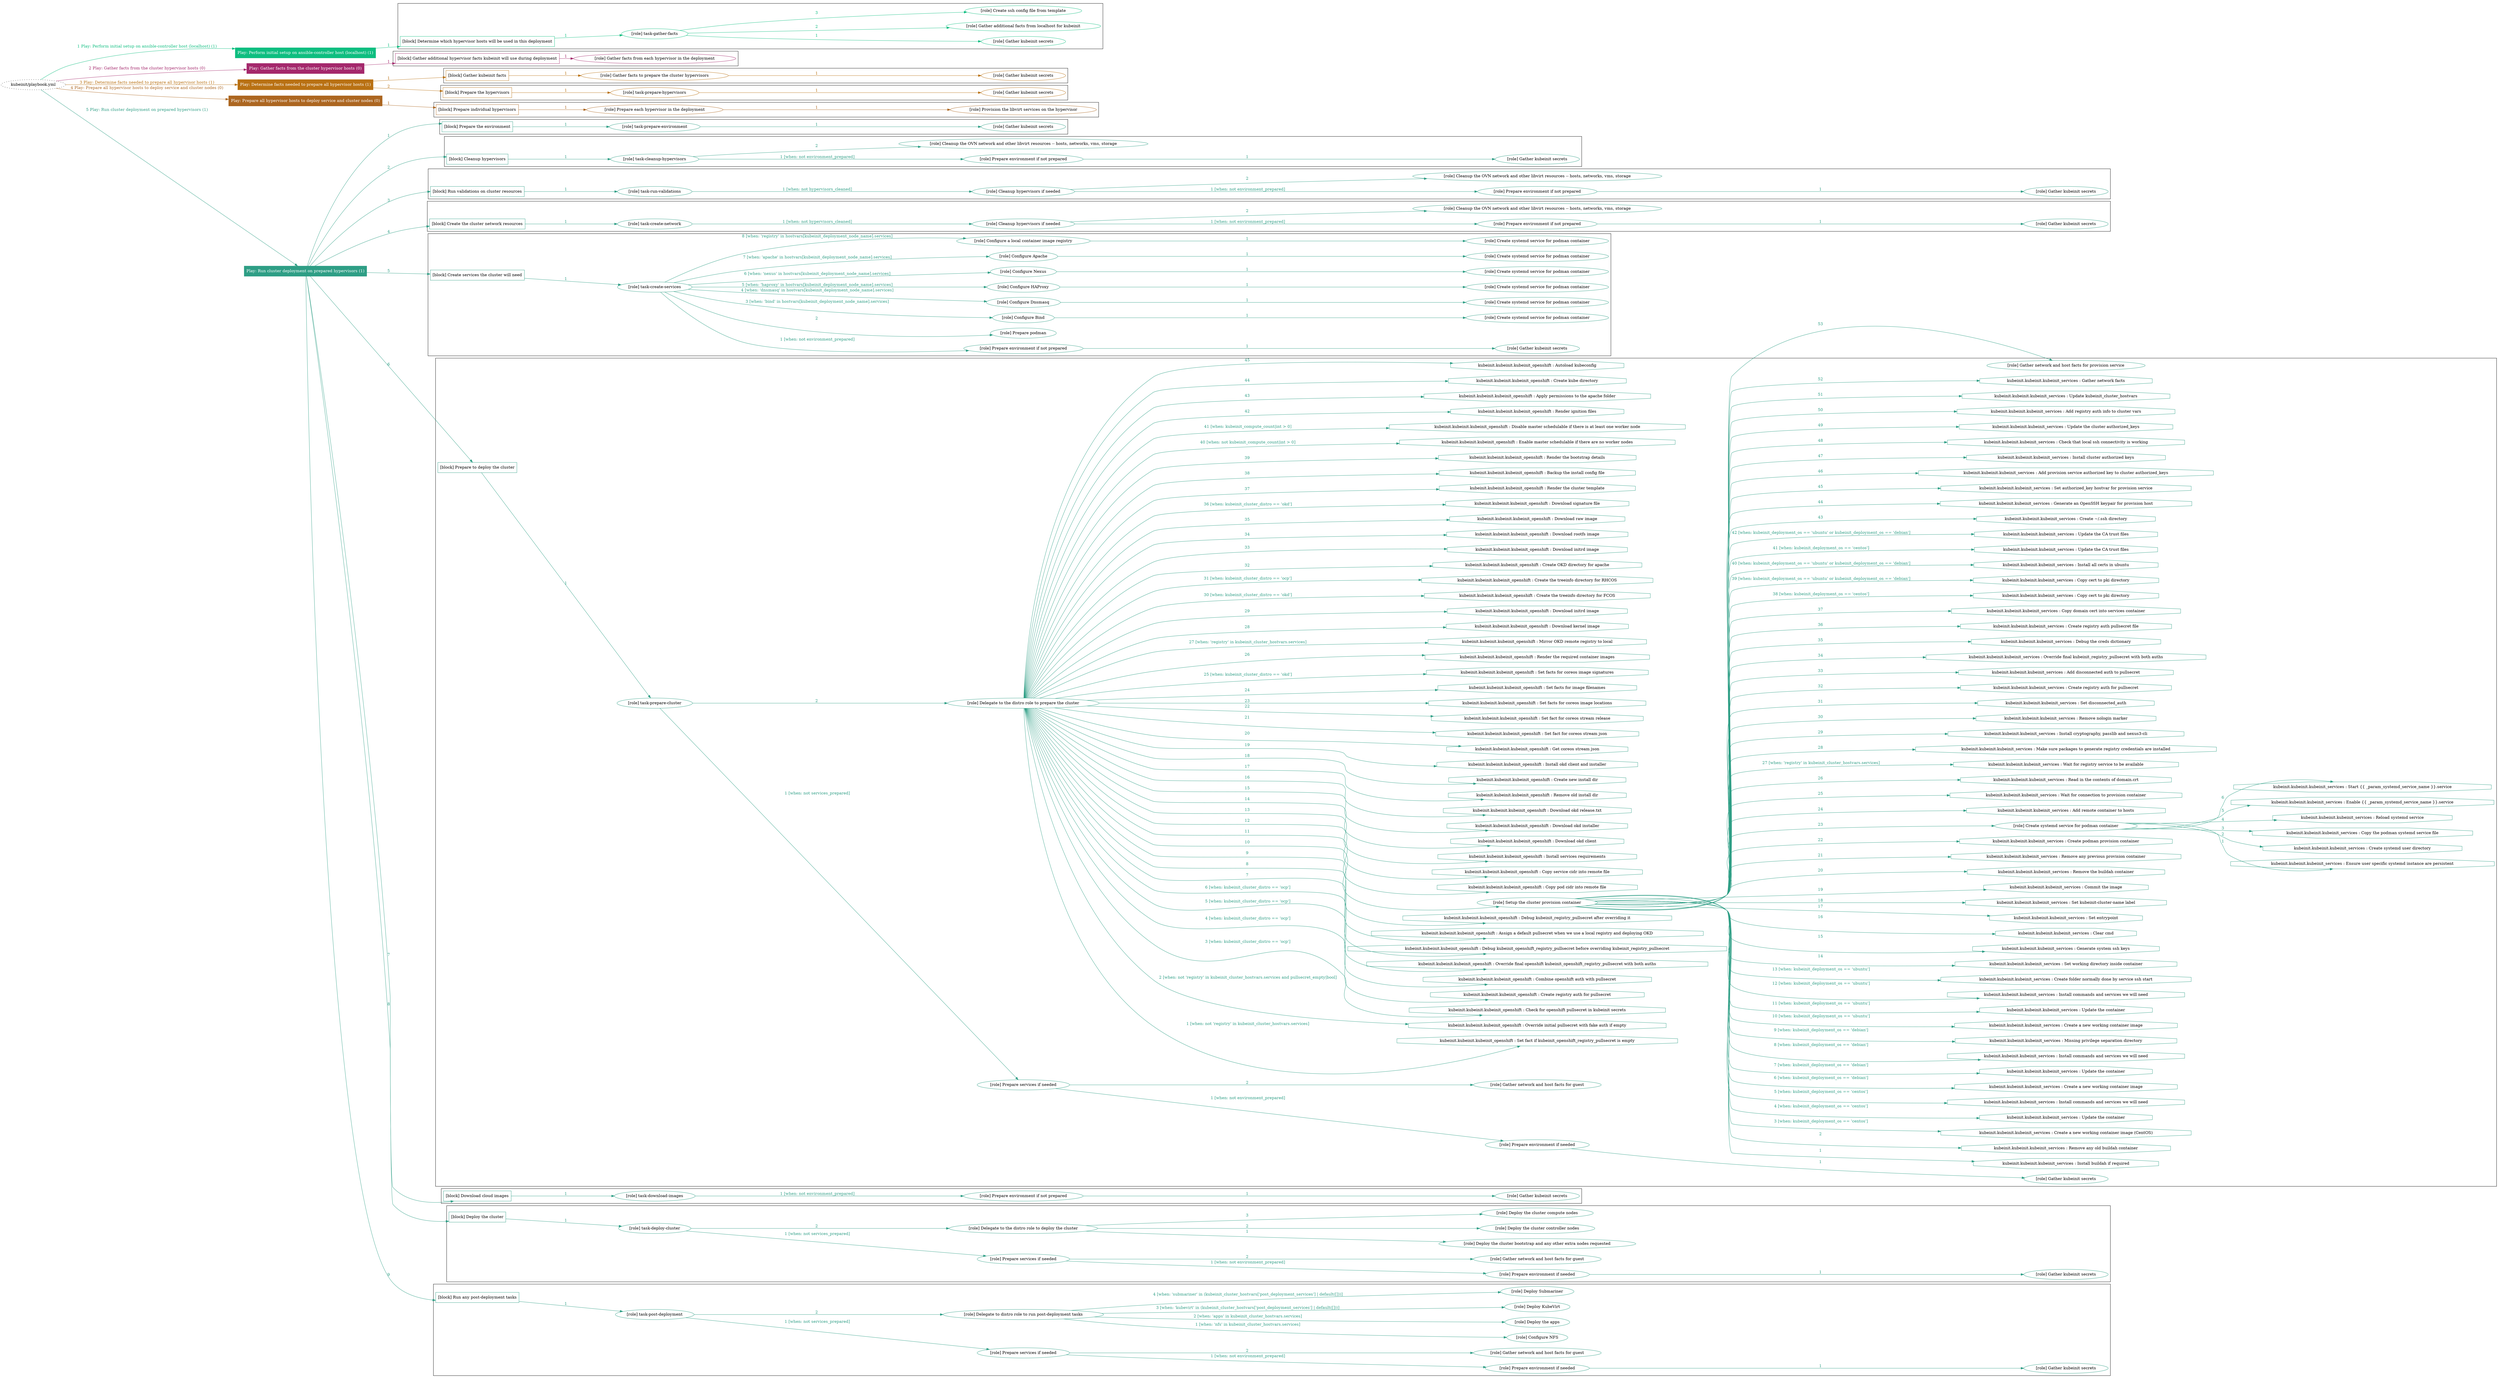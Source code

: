 digraph {
	graph [concentrate=true ordering=in rankdir=LR ratio=fill]
	edge [esep=5 sep=10]
	"kubeinit/playbook.yml" [URL="/home/runner/work/kubeinit/kubeinit/kubeinit/playbook.yml" id=playbook_29886fe2 style=dotted]
	"kubeinit/playbook.yml" -> play_ddb4db26 [label="1 Play: Perform initial setup on ansible-controller host (localhost) (1)" color="#0ebe80" fontcolor="#0ebe80" id=edge_play_ddb4db26 labeltooltip="1 Play: Perform initial setup on ansible-controller host (localhost) (1)" tooltip="1 Play: Perform initial setup on ansible-controller host (localhost) (1)"]
	subgraph "Play: Perform initial setup on ansible-controller host (localhost) (1)" {
		play_ddb4db26 [label="Play: Perform initial setup on ansible-controller host (localhost) (1)" URL="/home/runner/work/kubeinit/kubeinit/kubeinit/playbook.yml" color="#0ebe80" fontcolor="#ffffff" id=play_ddb4db26 shape=box style=filled tooltip=localhost]
		play_ddb4db26 -> block_58c759ea [label=1 color="#0ebe80" fontcolor="#0ebe80" id=edge_block_58c759ea labeltooltip=1 tooltip=1]
		subgraph cluster_block_58c759ea {
			block_58c759ea [label="[block] Determine which hypervisor hosts will be used in this deployment" URL="/home/runner/work/kubeinit/kubeinit/kubeinit/playbook.yml" color="#0ebe80" id=block_58c759ea labeltooltip="Determine which hypervisor hosts will be used in this deployment" shape=box tooltip="Determine which hypervisor hosts will be used in this deployment"]
			block_58c759ea -> role_b0eb485c [label="1 " color="#0ebe80" fontcolor="#0ebe80" id=edge_role_b0eb485c labeltooltip="1 " tooltip="1 "]
			subgraph "task-gather-facts" {
				role_b0eb485c [label="[role] task-gather-facts" URL="/home/runner/work/kubeinit/kubeinit/kubeinit/playbook.yml" color="#0ebe80" id=role_b0eb485c tooltip="task-gather-facts"]
				role_b0eb485c -> role_c9b4d655 [label="1 " color="#0ebe80" fontcolor="#0ebe80" id=edge_role_c9b4d655 labeltooltip="1 " tooltip="1 "]
				subgraph "Gather kubeinit secrets" {
					role_c9b4d655 [label="[role] Gather kubeinit secrets" URL="/home/runner/.ansible/collections/ansible_collections/kubeinit/kubeinit/roles/kubeinit_prepare/tasks/build_hypervisors_group.yml" color="#0ebe80" id=role_c9b4d655 tooltip="Gather kubeinit secrets"]
				}
				role_b0eb485c -> role_4e939888 [label="2 " color="#0ebe80" fontcolor="#0ebe80" id=edge_role_4e939888 labeltooltip="2 " tooltip="2 "]
				subgraph "Gather additional facts from localhost for kubeinit" {
					role_4e939888 [label="[role] Gather additional facts from localhost for kubeinit" URL="/home/runner/.ansible/collections/ansible_collections/kubeinit/kubeinit/roles/kubeinit_prepare/tasks/build_hypervisors_group.yml" color="#0ebe80" id=role_4e939888 tooltip="Gather additional facts from localhost for kubeinit"]
				}
				role_b0eb485c -> role_02ec7730 [label="3 " color="#0ebe80" fontcolor="#0ebe80" id=edge_role_02ec7730 labeltooltip="3 " tooltip="3 "]
				subgraph "Create ssh config file from template" {
					role_02ec7730 [label="[role] Create ssh config file from template" URL="/home/runner/.ansible/collections/ansible_collections/kubeinit/kubeinit/roles/kubeinit_prepare/tasks/build_hypervisors_group.yml" color="#0ebe80" id=role_02ec7730 tooltip="Create ssh config file from template"]
				}
			}
		}
	}
	"kubeinit/playbook.yml" -> play_4b7d1edc [label="2 Play: Gather facts from the cluster hypervisor hosts (0)" color="#a4286c" fontcolor="#a4286c" id=edge_play_4b7d1edc labeltooltip="2 Play: Gather facts from the cluster hypervisor hosts (0)" tooltip="2 Play: Gather facts from the cluster hypervisor hosts (0)"]
	subgraph "Play: Gather facts from the cluster hypervisor hosts (0)" {
		play_4b7d1edc [label="Play: Gather facts from the cluster hypervisor hosts (0)" URL="/home/runner/work/kubeinit/kubeinit/kubeinit/playbook.yml" color="#a4286c" fontcolor="#ffffff" id=play_4b7d1edc shape=box style=filled tooltip="Play: Gather facts from the cluster hypervisor hosts (0)"]
		play_4b7d1edc -> block_bc483df1 [label=1 color="#a4286c" fontcolor="#a4286c" id=edge_block_bc483df1 labeltooltip=1 tooltip=1]
		subgraph cluster_block_bc483df1 {
			block_bc483df1 [label="[block] Gather additional hypervisor facts kubeinit will use during deployment" URL="/home/runner/work/kubeinit/kubeinit/kubeinit/playbook.yml" color="#a4286c" id=block_bc483df1 labeltooltip="Gather additional hypervisor facts kubeinit will use during deployment" shape=box tooltip="Gather additional hypervisor facts kubeinit will use during deployment"]
			block_bc483df1 -> role_27271399 [label="1 " color="#a4286c" fontcolor="#a4286c" id=edge_role_27271399 labeltooltip="1 " tooltip="1 "]
			subgraph "Gather facts from each hypervisor in the deployment" {
				role_27271399 [label="[role] Gather facts from each hypervisor in the deployment" URL="/home/runner/work/kubeinit/kubeinit/kubeinit/playbook.yml" color="#a4286c" id=role_27271399 tooltip="Gather facts from each hypervisor in the deployment"]
			}
		}
	}
	"kubeinit/playbook.yml" -> play_b19c64cf [label="3 Play: Determine facts needed to prepare all hypervisor hosts (1)" color="#b97113" fontcolor="#b97113" id=edge_play_b19c64cf labeltooltip="3 Play: Determine facts needed to prepare all hypervisor hosts (1)" tooltip="3 Play: Determine facts needed to prepare all hypervisor hosts (1)"]
	subgraph "Play: Determine facts needed to prepare all hypervisor hosts (1)" {
		play_b19c64cf [label="Play: Determine facts needed to prepare all hypervisor hosts (1)" URL="/home/runner/work/kubeinit/kubeinit/kubeinit/playbook.yml" color="#b97113" fontcolor="#ffffff" id=play_b19c64cf shape=box style=filled tooltip=localhost]
		play_b19c64cf -> block_26380450 [label=1 color="#b97113" fontcolor="#b97113" id=edge_block_26380450 labeltooltip=1 tooltip=1]
		subgraph cluster_block_26380450 {
			block_26380450 [label="[block] Gather kubeinit facts" URL="/home/runner/work/kubeinit/kubeinit/kubeinit/playbook.yml" color="#b97113" id=block_26380450 labeltooltip="Gather kubeinit facts" shape=box tooltip="Gather kubeinit facts"]
			block_26380450 -> role_8d184267 [label="1 " color="#b97113" fontcolor="#b97113" id=edge_role_8d184267 labeltooltip="1 " tooltip="1 "]
			subgraph "Gather facts to prepare the cluster hypervisors" {
				role_8d184267 [label="[role] Gather facts to prepare the cluster hypervisors" URL="/home/runner/work/kubeinit/kubeinit/kubeinit/playbook.yml" color="#b97113" id=role_8d184267 tooltip="Gather facts to prepare the cluster hypervisors"]
				role_8d184267 -> role_8fe47280 [label="1 " color="#b97113" fontcolor="#b97113" id=edge_role_8fe47280 labeltooltip="1 " tooltip="1 "]
				subgraph "Gather kubeinit secrets" {
					role_8fe47280 [label="[role] Gather kubeinit secrets" URL="/home/runner/.ansible/collections/ansible_collections/kubeinit/kubeinit/roles/kubeinit_prepare/tasks/gather_kubeinit_facts.yml" color="#b97113" id=role_8fe47280 tooltip="Gather kubeinit secrets"]
				}
			}
		}
		play_b19c64cf -> block_e5f9af65 [label=2 color="#b97113" fontcolor="#b97113" id=edge_block_e5f9af65 labeltooltip=2 tooltip=2]
		subgraph cluster_block_e5f9af65 {
			block_e5f9af65 [label="[block] Prepare the hypervisors" URL="/home/runner/work/kubeinit/kubeinit/kubeinit/playbook.yml" color="#b97113" id=block_e5f9af65 labeltooltip="Prepare the hypervisors" shape=box tooltip="Prepare the hypervisors"]
			block_e5f9af65 -> role_f3f227b2 [label="1 " color="#b97113" fontcolor="#b97113" id=edge_role_f3f227b2 labeltooltip="1 " tooltip="1 "]
			subgraph "task-prepare-hypervisors" {
				role_f3f227b2 [label="[role] task-prepare-hypervisors" URL="/home/runner/work/kubeinit/kubeinit/kubeinit/playbook.yml" color="#b97113" id=role_f3f227b2 tooltip="task-prepare-hypervisors"]
				role_f3f227b2 -> role_00c38d89 [label="1 " color="#b97113" fontcolor="#b97113" id=edge_role_00c38d89 labeltooltip="1 " tooltip="1 "]
				subgraph "Gather kubeinit secrets" {
					role_00c38d89 [label="[role] Gather kubeinit secrets" URL="/home/runner/.ansible/collections/ansible_collections/kubeinit/kubeinit/roles/kubeinit_prepare/tasks/gather_kubeinit_facts.yml" color="#b97113" id=role_00c38d89 tooltip="Gather kubeinit secrets"]
				}
			}
		}
	}
	"kubeinit/playbook.yml" -> play_51f605e8 [label="4 Play: Prepare all hypervisor hosts to deploy service and cluster nodes (0)" color="#ac6620" fontcolor="#ac6620" id=edge_play_51f605e8 labeltooltip="4 Play: Prepare all hypervisor hosts to deploy service and cluster nodes (0)" tooltip="4 Play: Prepare all hypervisor hosts to deploy service and cluster nodes (0)"]
	subgraph "Play: Prepare all hypervisor hosts to deploy service and cluster nodes (0)" {
		play_51f605e8 [label="Play: Prepare all hypervisor hosts to deploy service and cluster nodes (0)" URL="/home/runner/work/kubeinit/kubeinit/kubeinit/playbook.yml" color="#ac6620" fontcolor="#ffffff" id=play_51f605e8 shape=box style=filled tooltip="Play: Prepare all hypervisor hosts to deploy service and cluster nodes (0)"]
		play_51f605e8 -> block_5dfa3922 [label=1 color="#ac6620" fontcolor="#ac6620" id=edge_block_5dfa3922 labeltooltip=1 tooltip=1]
		subgraph cluster_block_5dfa3922 {
			block_5dfa3922 [label="[block] Prepare individual hypervisors" URL="/home/runner/work/kubeinit/kubeinit/kubeinit/playbook.yml" color="#ac6620" id=block_5dfa3922 labeltooltip="Prepare individual hypervisors" shape=box tooltip="Prepare individual hypervisors"]
			block_5dfa3922 -> role_6eb299d0 [label="1 " color="#ac6620" fontcolor="#ac6620" id=edge_role_6eb299d0 labeltooltip="1 " tooltip="1 "]
			subgraph "Prepare each hypervisor in the deployment" {
				role_6eb299d0 [label="[role] Prepare each hypervisor in the deployment" URL="/home/runner/work/kubeinit/kubeinit/kubeinit/playbook.yml" color="#ac6620" id=role_6eb299d0 tooltip="Prepare each hypervisor in the deployment"]
				role_6eb299d0 -> role_a99d0621 [label="1 " color="#ac6620" fontcolor="#ac6620" id=edge_role_a99d0621 labeltooltip="1 " tooltip="1 "]
				subgraph "Provision the libvirt services on the hypervisor" {
					role_a99d0621 [label="[role] Provision the libvirt services on the hypervisor" URL="/home/runner/.ansible/collections/ansible_collections/kubeinit/kubeinit/roles/kubeinit_prepare/tasks/prepare_hypervisor.yml" color="#ac6620" id=role_a99d0621 tooltip="Provision the libvirt services on the hypervisor"]
				}
			}
		}
	}
	"kubeinit/playbook.yml" -> play_fbd0ac00 [label="5 Play: Run cluster deployment on prepared hypervisors (1)" color="#2e9e85" fontcolor="#2e9e85" id=edge_play_fbd0ac00 labeltooltip="5 Play: Run cluster deployment on prepared hypervisors (1)" tooltip="5 Play: Run cluster deployment on prepared hypervisors (1)"]
	subgraph "Play: Run cluster deployment on prepared hypervisors (1)" {
		play_fbd0ac00 [label="Play: Run cluster deployment on prepared hypervisors (1)" URL="/home/runner/work/kubeinit/kubeinit/kubeinit/playbook.yml" color="#2e9e85" fontcolor="#ffffff" id=play_fbd0ac00 shape=box style=filled tooltip=localhost]
		play_fbd0ac00 -> block_70d509dd [label=1 color="#2e9e85" fontcolor="#2e9e85" id=edge_block_70d509dd labeltooltip=1 tooltip=1]
		subgraph cluster_block_70d509dd {
			block_70d509dd [label="[block] Prepare the environment" URL="/home/runner/work/kubeinit/kubeinit/kubeinit/playbook.yml" color="#2e9e85" id=block_70d509dd labeltooltip="Prepare the environment" shape=box tooltip="Prepare the environment"]
			block_70d509dd -> role_ecb56a2a [label="1 " color="#2e9e85" fontcolor="#2e9e85" id=edge_role_ecb56a2a labeltooltip="1 " tooltip="1 "]
			subgraph "task-prepare-environment" {
				role_ecb56a2a [label="[role] task-prepare-environment" URL="/home/runner/work/kubeinit/kubeinit/kubeinit/playbook.yml" color="#2e9e85" id=role_ecb56a2a tooltip="task-prepare-environment"]
				role_ecb56a2a -> role_04863d88 [label="1 " color="#2e9e85" fontcolor="#2e9e85" id=edge_role_04863d88 labeltooltip="1 " tooltip="1 "]
				subgraph "Gather kubeinit secrets" {
					role_04863d88 [label="[role] Gather kubeinit secrets" URL="/home/runner/.ansible/collections/ansible_collections/kubeinit/kubeinit/roles/kubeinit_prepare/tasks/gather_kubeinit_facts.yml" color="#2e9e85" id=role_04863d88 tooltip="Gather kubeinit secrets"]
				}
			}
		}
		play_fbd0ac00 -> block_3bdd2f0b [label=2 color="#2e9e85" fontcolor="#2e9e85" id=edge_block_3bdd2f0b labeltooltip=2 tooltip=2]
		subgraph cluster_block_3bdd2f0b {
			block_3bdd2f0b [label="[block] Cleanup hypervisors" URL="/home/runner/work/kubeinit/kubeinit/kubeinit/playbook.yml" color="#2e9e85" id=block_3bdd2f0b labeltooltip="Cleanup hypervisors" shape=box tooltip="Cleanup hypervisors"]
			block_3bdd2f0b -> role_7e9a8a8e [label="1 " color="#2e9e85" fontcolor="#2e9e85" id=edge_role_7e9a8a8e labeltooltip="1 " tooltip="1 "]
			subgraph "task-cleanup-hypervisors" {
				role_7e9a8a8e [label="[role] task-cleanup-hypervisors" URL="/home/runner/work/kubeinit/kubeinit/kubeinit/playbook.yml" color="#2e9e85" id=role_7e9a8a8e tooltip="task-cleanup-hypervisors"]
				role_7e9a8a8e -> role_5904b8c1 [label="1 [when: not environment_prepared]" color="#2e9e85" fontcolor="#2e9e85" id=edge_role_5904b8c1 labeltooltip="1 [when: not environment_prepared]" tooltip="1 [when: not environment_prepared]"]
				subgraph "Prepare environment if not prepared" {
					role_5904b8c1 [label="[role] Prepare environment if not prepared" URL="/home/runner/.ansible/collections/ansible_collections/kubeinit/kubeinit/roles/kubeinit_prepare/tasks/cleanup_hypervisors.yml" color="#2e9e85" id=role_5904b8c1 tooltip="Prepare environment if not prepared"]
					role_5904b8c1 -> role_1e3ba1a1 [label="1 " color="#2e9e85" fontcolor="#2e9e85" id=edge_role_1e3ba1a1 labeltooltip="1 " tooltip="1 "]
					subgraph "Gather kubeinit secrets" {
						role_1e3ba1a1 [label="[role] Gather kubeinit secrets" URL="/home/runner/.ansible/collections/ansible_collections/kubeinit/kubeinit/roles/kubeinit_prepare/tasks/gather_kubeinit_facts.yml" color="#2e9e85" id=role_1e3ba1a1 tooltip="Gather kubeinit secrets"]
					}
				}
				role_7e9a8a8e -> role_63e1f4ea [label="2 " color="#2e9e85" fontcolor="#2e9e85" id=edge_role_63e1f4ea labeltooltip="2 " tooltip="2 "]
				subgraph "Cleanup the OVN network and other libvirt resources -- hosts, networks, vms, storage" {
					role_63e1f4ea [label="[role] Cleanup the OVN network and other libvirt resources -- hosts, networks, vms, storage" URL="/home/runner/.ansible/collections/ansible_collections/kubeinit/kubeinit/roles/kubeinit_prepare/tasks/cleanup_hypervisors.yml" color="#2e9e85" id=role_63e1f4ea tooltip="Cleanup the OVN network and other libvirt resources -- hosts, networks, vms, storage"]
				}
			}
		}
		play_fbd0ac00 -> block_695eb8f5 [label=3 color="#2e9e85" fontcolor="#2e9e85" id=edge_block_695eb8f5 labeltooltip=3 tooltip=3]
		subgraph cluster_block_695eb8f5 {
			block_695eb8f5 [label="[block] Run validations on cluster resources" URL="/home/runner/work/kubeinit/kubeinit/kubeinit/playbook.yml" color="#2e9e85" id=block_695eb8f5 labeltooltip="Run validations on cluster resources" shape=box tooltip="Run validations on cluster resources"]
			block_695eb8f5 -> role_cba574ac [label="1 " color="#2e9e85" fontcolor="#2e9e85" id=edge_role_cba574ac labeltooltip="1 " tooltip="1 "]
			subgraph "task-run-validations" {
				role_cba574ac [label="[role] task-run-validations" URL="/home/runner/work/kubeinit/kubeinit/kubeinit/playbook.yml" color="#2e9e85" id=role_cba574ac tooltip="task-run-validations"]
				role_cba574ac -> role_9b8e8833 [label="1 [when: not hypervisors_cleaned]" color="#2e9e85" fontcolor="#2e9e85" id=edge_role_9b8e8833 labeltooltip="1 [when: not hypervisors_cleaned]" tooltip="1 [when: not hypervisors_cleaned]"]
				subgraph "Cleanup hypervisors if needed" {
					role_9b8e8833 [label="[role] Cleanup hypervisors if needed" URL="/home/runner/.ansible/collections/ansible_collections/kubeinit/kubeinit/roles/kubeinit_validations/tasks/main.yml" color="#2e9e85" id=role_9b8e8833 tooltip="Cleanup hypervisors if needed"]
					role_9b8e8833 -> role_581407f3 [label="1 [when: not environment_prepared]" color="#2e9e85" fontcolor="#2e9e85" id=edge_role_581407f3 labeltooltip="1 [when: not environment_prepared]" tooltip="1 [when: not environment_prepared]"]
					subgraph "Prepare environment if not prepared" {
						role_581407f3 [label="[role] Prepare environment if not prepared" URL="/home/runner/.ansible/collections/ansible_collections/kubeinit/kubeinit/roles/kubeinit_prepare/tasks/cleanup_hypervisors.yml" color="#2e9e85" id=role_581407f3 tooltip="Prepare environment if not prepared"]
						role_581407f3 -> role_a507463b [label="1 " color="#2e9e85" fontcolor="#2e9e85" id=edge_role_a507463b labeltooltip="1 " tooltip="1 "]
						subgraph "Gather kubeinit secrets" {
							role_a507463b [label="[role] Gather kubeinit secrets" URL="/home/runner/.ansible/collections/ansible_collections/kubeinit/kubeinit/roles/kubeinit_prepare/tasks/gather_kubeinit_facts.yml" color="#2e9e85" id=role_a507463b tooltip="Gather kubeinit secrets"]
						}
					}
					role_9b8e8833 -> role_7441f186 [label="2 " color="#2e9e85" fontcolor="#2e9e85" id=edge_role_7441f186 labeltooltip="2 " tooltip="2 "]
					subgraph "Cleanup the OVN network and other libvirt resources -- hosts, networks, vms, storage" {
						role_7441f186 [label="[role] Cleanup the OVN network and other libvirt resources -- hosts, networks, vms, storage" URL="/home/runner/.ansible/collections/ansible_collections/kubeinit/kubeinit/roles/kubeinit_prepare/tasks/cleanup_hypervisors.yml" color="#2e9e85" id=role_7441f186 tooltip="Cleanup the OVN network and other libvirt resources -- hosts, networks, vms, storage"]
					}
				}
			}
		}
		play_fbd0ac00 -> block_0131be07 [label=4 color="#2e9e85" fontcolor="#2e9e85" id=edge_block_0131be07 labeltooltip=4 tooltip=4]
		subgraph cluster_block_0131be07 {
			block_0131be07 [label="[block] Create the cluster network resources" URL="/home/runner/work/kubeinit/kubeinit/kubeinit/playbook.yml" color="#2e9e85" id=block_0131be07 labeltooltip="Create the cluster network resources" shape=box tooltip="Create the cluster network resources"]
			block_0131be07 -> role_94f01115 [label="1 " color="#2e9e85" fontcolor="#2e9e85" id=edge_role_94f01115 labeltooltip="1 " tooltip="1 "]
			subgraph "task-create-network" {
				role_94f01115 [label="[role] task-create-network" URL="/home/runner/work/kubeinit/kubeinit/kubeinit/playbook.yml" color="#2e9e85" id=role_94f01115 tooltip="task-create-network"]
				role_94f01115 -> role_4276cce5 [label="1 [when: not hypervisors_cleaned]" color="#2e9e85" fontcolor="#2e9e85" id=edge_role_4276cce5 labeltooltip="1 [when: not hypervisors_cleaned]" tooltip="1 [when: not hypervisors_cleaned]"]
				subgraph "Cleanup hypervisors if needed" {
					role_4276cce5 [label="[role] Cleanup hypervisors if needed" URL="/home/runner/.ansible/collections/ansible_collections/kubeinit/kubeinit/roles/kubeinit_libvirt/tasks/create_network.yml" color="#2e9e85" id=role_4276cce5 tooltip="Cleanup hypervisors if needed"]
					role_4276cce5 -> role_7dae874b [label="1 [when: not environment_prepared]" color="#2e9e85" fontcolor="#2e9e85" id=edge_role_7dae874b labeltooltip="1 [when: not environment_prepared]" tooltip="1 [when: not environment_prepared]"]
					subgraph "Prepare environment if not prepared" {
						role_7dae874b [label="[role] Prepare environment if not prepared" URL="/home/runner/.ansible/collections/ansible_collections/kubeinit/kubeinit/roles/kubeinit_prepare/tasks/cleanup_hypervisors.yml" color="#2e9e85" id=role_7dae874b tooltip="Prepare environment if not prepared"]
						role_7dae874b -> role_bc83d814 [label="1 " color="#2e9e85" fontcolor="#2e9e85" id=edge_role_bc83d814 labeltooltip="1 " tooltip="1 "]
						subgraph "Gather kubeinit secrets" {
							role_bc83d814 [label="[role] Gather kubeinit secrets" URL="/home/runner/.ansible/collections/ansible_collections/kubeinit/kubeinit/roles/kubeinit_prepare/tasks/gather_kubeinit_facts.yml" color="#2e9e85" id=role_bc83d814 tooltip="Gather kubeinit secrets"]
						}
					}
					role_4276cce5 -> role_84f0567a [label="2 " color="#2e9e85" fontcolor="#2e9e85" id=edge_role_84f0567a labeltooltip="2 " tooltip="2 "]
					subgraph "Cleanup the OVN network and other libvirt resources -- hosts, networks, vms, storage" {
						role_84f0567a [label="[role] Cleanup the OVN network and other libvirt resources -- hosts, networks, vms, storage" URL="/home/runner/.ansible/collections/ansible_collections/kubeinit/kubeinit/roles/kubeinit_prepare/tasks/cleanup_hypervisors.yml" color="#2e9e85" id=role_84f0567a tooltip="Cleanup the OVN network and other libvirt resources -- hosts, networks, vms, storage"]
					}
				}
			}
		}
		play_fbd0ac00 -> block_e6535341 [label=5 color="#2e9e85" fontcolor="#2e9e85" id=edge_block_e6535341 labeltooltip=5 tooltip=5]
		subgraph cluster_block_e6535341 {
			block_e6535341 [label="[block] Create services the cluster will need" URL="/home/runner/work/kubeinit/kubeinit/kubeinit/playbook.yml" color="#2e9e85" id=block_e6535341 labeltooltip="Create services the cluster will need" shape=box tooltip="Create services the cluster will need"]
			block_e6535341 -> role_9b8dba71 [label="1 " color="#2e9e85" fontcolor="#2e9e85" id=edge_role_9b8dba71 labeltooltip="1 " tooltip="1 "]
			subgraph "task-create-services" {
				role_9b8dba71 [label="[role] task-create-services" URL="/home/runner/work/kubeinit/kubeinit/kubeinit/playbook.yml" color="#2e9e85" id=role_9b8dba71 tooltip="task-create-services"]
				role_9b8dba71 -> role_18948bdb [label="1 [when: not environment_prepared]" color="#2e9e85" fontcolor="#2e9e85" id=edge_role_18948bdb labeltooltip="1 [when: not environment_prepared]" tooltip="1 [when: not environment_prepared]"]
				subgraph "Prepare environment if not prepared" {
					role_18948bdb [label="[role] Prepare environment if not prepared" URL="/home/runner/.ansible/collections/ansible_collections/kubeinit/kubeinit/roles/kubeinit_services/tasks/main.yml" color="#2e9e85" id=role_18948bdb tooltip="Prepare environment if not prepared"]
					role_18948bdb -> role_feaf46cf [label="1 " color="#2e9e85" fontcolor="#2e9e85" id=edge_role_feaf46cf labeltooltip="1 " tooltip="1 "]
					subgraph "Gather kubeinit secrets" {
						role_feaf46cf [label="[role] Gather kubeinit secrets" URL="/home/runner/.ansible/collections/ansible_collections/kubeinit/kubeinit/roles/kubeinit_prepare/tasks/gather_kubeinit_facts.yml" color="#2e9e85" id=role_feaf46cf tooltip="Gather kubeinit secrets"]
					}
				}
				role_9b8dba71 -> role_8e77220e [label="2 " color="#2e9e85" fontcolor="#2e9e85" id=edge_role_8e77220e labeltooltip="2 " tooltip="2 "]
				subgraph "Prepare podman" {
					role_8e77220e [label="[role] Prepare podman" URL="/home/runner/.ansible/collections/ansible_collections/kubeinit/kubeinit/roles/kubeinit_services/tasks/00_create_service_pod.yml" color="#2e9e85" id=role_8e77220e tooltip="Prepare podman"]
				}
				role_9b8dba71 -> role_53f2286a [label="3 [when: 'bind' in hostvars[kubeinit_deployment_node_name].services]" color="#2e9e85" fontcolor="#2e9e85" id=edge_role_53f2286a labeltooltip="3 [when: 'bind' in hostvars[kubeinit_deployment_node_name].services]" tooltip="3 [when: 'bind' in hostvars[kubeinit_deployment_node_name].services]"]
				subgraph "Configure Bind" {
					role_53f2286a [label="[role] Configure Bind" URL="/home/runner/.ansible/collections/ansible_collections/kubeinit/kubeinit/roles/kubeinit_services/tasks/start_services_containers.yml" color="#2e9e85" id=role_53f2286a tooltip="Configure Bind"]
					role_53f2286a -> role_3402faac [label="1 " color="#2e9e85" fontcolor="#2e9e85" id=edge_role_3402faac labeltooltip="1 " tooltip="1 "]
					subgraph "Create systemd service for podman container" {
						role_3402faac [label="[role] Create systemd service for podman container" URL="/home/runner/.ansible/collections/ansible_collections/kubeinit/kubeinit/roles/kubeinit_bind/tasks/main.yml" color="#2e9e85" id=role_3402faac tooltip="Create systemd service for podman container"]
					}
				}
				role_9b8dba71 -> role_49f3124d [label="4 [when: 'dnsmasq' in hostvars[kubeinit_deployment_node_name].services]" color="#2e9e85" fontcolor="#2e9e85" id=edge_role_49f3124d labeltooltip="4 [when: 'dnsmasq' in hostvars[kubeinit_deployment_node_name].services]" tooltip="4 [when: 'dnsmasq' in hostvars[kubeinit_deployment_node_name].services]"]
				subgraph "Configure Dnsmasq" {
					role_49f3124d [label="[role] Configure Dnsmasq" URL="/home/runner/.ansible/collections/ansible_collections/kubeinit/kubeinit/roles/kubeinit_services/tasks/start_services_containers.yml" color="#2e9e85" id=role_49f3124d tooltip="Configure Dnsmasq"]
					role_49f3124d -> role_27b24439 [label="1 " color="#2e9e85" fontcolor="#2e9e85" id=edge_role_27b24439 labeltooltip="1 " tooltip="1 "]
					subgraph "Create systemd service for podman container" {
						role_27b24439 [label="[role] Create systemd service for podman container" URL="/home/runner/.ansible/collections/ansible_collections/kubeinit/kubeinit/roles/kubeinit_dnsmasq/tasks/main.yml" color="#2e9e85" id=role_27b24439 tooltip="Create systemd service for podman container"]
					}
				}
				role_9b8dba71 -> role_263e8898 [label="5 [when: 'haproxy' in hostvars[kubeinit_deployment_node_name].services]" color="#2e9e85" fontcolor="#2e9e85" id=edge_role_263e8898 labeltooltip="5 [when: 'haproxy' in hostvars[kubeinit_deployment_node_name].services]" tooltip="5 [when: 'haproxy' in hostvars[kubeinit_deployment_node_name].services]"]
				subgraph "Configure HAProxy" {
					role_263e8898 [label="[role] Configure HAProxy" URL="/home/runner/.ansible/collections/ansible_collections/kubeinit/kubeinit/roles/kubeinit_services/tasks/start_services_containers.yml" color="#2e9e85" id=role_263e8898 tooltip="Configure HAProxy"]
					role_263e8898 -> role_f113a910 [label="1 " color="#2e9e85" fontcolor="#2e9e85" id=edge_role_f113a910 labeltooltip="1 " tooltip="1 "]
					subgraph "Create systemd service for podman container" {
						role_f113a910 [label="[role] Create systemd service for podman container" URL="/home/runner/.ansible/collections/ansible_collections/kubeinit/kubeinit/roles/kubeinit_haproxy/tasks/main.yml" color="#2e9e85" id=role_f113a910 tooltip="Create systemd service for podman container"]
					}
				}
				role_9b8dba71 -> role_c3f47be2 [label="6 [when: 'nexus' in hostvars[kubeinit_deployment_node_name].services]" color="#2e9e85" fontcolor="#2e9e85" id=edge_role_c3f47be2 labeltooltip="6 [when: 'nexus' in hostvars[kubeinit_deployment_node_name].services]" tooltip="6 [when: 'nexus' in hostvars[kubeinit_deployment_node_name].services]"]
				subgraph "Configure Nexus" {
					role_c3f47be2 [label="[role] Configure Nexus" URL="/home/runner/.ansible/collections/ansible_collections/kubeinit/kubeinit/roles/kubeinit_services/tasks/start_services_containers.yml" color="#2e9e85" id=role_c3f47be2 tooltip="Configure Nexus"]
					role_c3f47be2 -> role_2c766227 [label="1 " color="#2e9e85" fontcolor="#2e9e85" id=edge_role_2c766227 labeltooltip="1 " tooltip="1 "]
					subgraph "Create systemd service for podman container" {
						role_2c766227 [label="[role] Create systemd service for podman container" URL="/home/runner/.ansible/collections/ansible_collections/kubeinit/kubeinit/roles/kubeinit_nexus/tasks/main.yml" color="#2e9e85" id=role_2c766227 tooltip="Create systemd service for podman container"]
					}
				}
				role_9b8dba71 -> role_573151dd [label="7 [when: 'apache' in hostvars[kubeinit_deployment_node_name].services]" color="#2e9e85" fontcolor="#2e9e85" id=edge_role_573151dd labeltooltip="7 [when: 'apache' in hostvars[kubeinit_deployment_node_name].services]" tooltip="7 [when: 'apache' in hostvars[kubeinit_deployment_node_name].services]"]
				subgraph "Configure Apache" {
					role_573151dd [label="[role] Configure Apache" URL="/home/runner/.ansible/collections/ansible_collections/kubeinit/kubeinit/roles/kubeinit_services/tasks/start_services_containers.yml" color="#2e9e85" id=role_573151dd tooltip="Configure Apache"]
					role_573151dd -> role_d3ed6ca0 [label="1 " color="#2e9e85" fontcolor="#2e9e85" id=edge_role_d3ed6ca0 labeltooltip="1 " tooltip="1 "]
					subgraph "Create systemd service for podman container" {
						role_d3ed6ca0 [label="[role] Create systemd service for podman container" URL="/home/runner/.ansible/collections/ansible_collections/kubeinit/kubeinit/roles/kubeinit_apache/tasks/main.yml" color="#2e9e85" id=role_d3ed6ca0 tooltip="Create systemd service for podman container"]
					}
				}
				role_9b8dba71 -> role_3d3fc5d7 [label="8 [when: 'registry' in hostvars[kubeinit_deployment_node_name].services]" color="#2e9e85" fontcolor="#2e9e85" id=edge_role_3d3fc5d7 labeltooltip="8 [when: 'registry' in hostvars[kubeinit_deployment_node_name].services]" tooltip="8 [when: 'registry' in hostvars[kubeinit_deployment_node_name].services]"]
				subgraph "Configure a local container image registry" {
					role_3d3fc5d7 [label="[role] Configure a local container image registry" URL="/home/runner/.ansible/collections/ansible_collections/kubeinit/kubeinit/roles/kubeinit_services/tasks/start_services_containers.yml" color="#2e9e85" id=role_3d3fc5d7 tooltip="Configure a local container image registry"]
					role_3d3fc5d7 -> role_7d125c86 [label="1 " color="#2e9e85" fontcolor="#2e9e85" id=edge_role_7d125c86 labeltooltip="1 " tooltip="1 "]
					subgraph "Create systemd service for podman container" {
						role_7d125c86 [label="[role] Create systemd service for podman container" URL="/home/runner/.ansible/collections/ansible_collections/kubeinit/kubeinit/roles/kubeinit_registry/tasks/main.yml" color="#2e9e85" id=role_7d125c86 tooltip="Create systemd service for podman container"]
					}
				}
			}
		}
		play_fbd0ac00 -> block_0452df5a [label=6 color="#2e9e85" fontcolor="#2e9e85" id=edge_block_0452df5a labeltooltip=6 tooltip=6]
		subgraph cluster_block_0452df5a {
			block_0452df5a [label="[block] Prepare to deploy the cluster" URL="/home/runner/work/kubeinit/kubeinit/kubeinit/playbook.yml" color="#2e9e85" id=block_0452df5a labeltooltip="Prepare to deploy the cluster" shape=box tooltip="Prepare to deploy the cluster"]
			block_0452df5a -> role_1f045ff0 [label="1 " color="#2e9e85" fontcolor="#2e9e85" id=edge_role_1f045ff0 labeltooltip="1 " tooltip="1 "]
			subgraph "task-prepare-cluster" {
				role_1f045ff0 [label="[role] task-prepare-cluster" URL="/home/runner/work/kubeinit/kubeinit/kubeinit/playbook.yml" color="#2e9e85" id=role_1f045ff0 tooltip="task-prepare-cluster"]
				role_1f045ff0 -> role_af27cdba [label="1 [when: not services_prepared]" color="#2e9e85" fontcolor="#2e9e85" id=edge_role_af27cdba labeltooltip="1 [when: not services_prepared]" tooltip="1 [when: not services_prepared]"]
				subgraph "Prepare services if needed" {
					role_af27cdba [label="[role] Prepare services if needed" URL="/home/runner/.ansible/collections/ansible_collections/kubeinit/kubeinit/roles/kubeinit_prepare/tasks/prepare_cluster.yml" color="#2e9e85" id=role_af27cdba tooltip="Prepare services if needed"]
					role_af27cdba -> role_7fab88b6 [label="1 [when: not environment_prepared]" color="#2e9e85" fontcolor="#2e9e85" id=edge_role_7fab88b6 labeltooltip="1 [when: not environment_prepared]" tooltip="1 [when: not environment_prepared]"]
					subgraph "Prepare environment if needed" {
						role_7fab88b6 [label="[role] Prepare environment if needed" URL="/home/runner/.ansible/collections/ansible_collections/kubeinit/kubeinit/roles/kubeinit_services/tasks/prepare_services.yml" color="#2e9e85" id=role_7fab88b6 tooltip="Prepare environment if needed"]
						role_7fab88b6 -> role_1d38f1fe [label="1 " color="#2e9e85" fontcolor="#2e9e85" id=edge_role_1d38f1fe labeltooltip="1 " tooltip="1 "]
						subgraph "Gather kubeinit secrets" {
							role_1d38f1fe [label="[role] Gather kubeinit secrets" URL="/home/runner/.ansible/collections/ansible_collections/kubeinit/kubeinit/roles/kubeinit_prepare/tasks/gather_kubeinit_facts.yml" color="#2e9e85" id=role_1d38f1fe tooltip="Gather kubeinit secrets"]
						}
					}
					role_af27cdba -> role_7f696353 [label="2 " color="#2e9e85" fontcolor="#2e9e85" id=edge_role_7f696353 labeltooltip="2 " tooltip="2 "]
					subgraph "Gather network and host facts for guest" {
						role_7f696353 [label="[role] Gather network and host facts for guest" URL="/home/runner/.ansible/collections/ansible_collections/kubeinit/kubeinit/roles/kubeinit_services/tasks/prepare_services.yml" color="#2e9e85" id=role_7f696353 tooltip="Gather network and host facts for guest"]
					}
				}
				role_1f045ff0 -> role_6122fe8e [label="2 " color="#2e9e85" fontcolor="#2e9e85" id=edge_role_6122fe8e labeltooltip="2 " tooltip="2 "]
				subgraph "Delegate to the distro role to prepare the cluster" {
					role_6122fe8e [label="[role] Delegate to the distro role to prepare the cluster" URL="/home/runner/.ansible/collections/ansible_collections/kubeinit/kubeinit/roles/kubeinit_prepare/tasks/prepare_cluster.yml" color="#2e9e85" id=role_6122fe8e tooltip="Delegate to the distro role to prepare the cluster"]
					task_6782e280 [label="kubeinit.kubeinit.kubeinit_openshift : Set fact if kubeinit_openshift_registry_pullsecret is empty" URL="/home/runner/.ansible/collections/ansible_collections/kubeinit/kubeinit/roles/kubeinit_openshift/tasks/prepare_cluster.yml" color="#2e9e85" id=task_6782e280 shape=octagon tooltip="kubeinit.kubeinit.kubeinit_openshift : Set fact if kubeinit_openshift_registry_pullsecret is empty"]
					role_6122fe8e -> task_6782e280 [label="1 [when: not 'registry' in kubeinit_cluster_hostvars.services]" color="#2e9e85" fontcolor="#2e9e85" id=edge_task_6782e280 labeltooltip="1 [when: not 'registry' in kubeinit_cluster_hostvars.services]" tooltip="1 [when: not 'registry' in kubeinit_cluster_hostvars.services]"]
					task_08ace07a [label="kubeinit.kubeinit.kubeinit_openshift : Override initial pullsecret with fake auth if empty" URL="/home/runner/.ansible/collections/ansible_collections/kubeinit/kubeinit/roles/kubeinit_openshift/tasks/prepare_cluster.yml" color="#2e9e85" id=task_08ace07a shape=octagon tooltip="kubeinit.kubeinit.kubeinit_openshift : Override initial pullsecret with fake auth if empty"]
					role_6122fe8e -> task_08ace07a [label="2 [when: not 'registry' in kubeinit_cluster_hostvars.services and pullsecret_empty|bool]" color="#2e9e85" fontcolor="#2e9e85" id=edge_task_08ace07a labeltooltip="2 [when: not 'registry' in kubeinit_cluster_hostvars.services and pullsecret_empty|bool]" tooltip="2 [when: not 'registry' in kubeinit_cluster_hostvars.services and pullsecret_empty|bool]"]
					task_24467317 [label="kubeinit.kubeinit.kubeinit_openshift : Check for openshift pullsecret in kubeinit secrets" URL="/home/runner/.ansible/collections/ansible_collections/kubeinit/kubeinit/roles/kubeinit_openshift/tasks/prepare_cluster.yml" color="#2e9e85" id=task_24467317 shape=octagon tooltip="kubeinit.kubeinit.kubeinit_openshift : Check for openshift pullsecret in kubeinit secrets"]
					role_6122fe8e -> task_24467317 [label="3 [when: kubeinit_cluster_distro == 'ocp']" color="#2e9e85" fontcolor="#2e9e85" id=edge_task_24467317 labeltooltip="3 [when: kubeinit_cluster_distro == 'ocp']" tooltip="3 [when: kubeinit_cluster_distro == 'ocp']"]
					task_1386840e [label="kubeinit.kubeinit.kubeinit_openshift : Create registry auth for pullsecret" URL="/home/runner/.ansible/collections/ansible_collections/kubeinit/kubeinit/roles/kubeinit_openshift/tasks/prepare_cluster.yml" color="#2e9e85" id=task_1386840e shape=octagon tooltip="kubeinit.kubeinit.kubeinit_openshift : Create registry auth for pullsecret"]
					role_6122fe8e -> task_1386840e [label="4 [when: kubeinit_cluster_distro == 'ocp']" color="#2e9e85" fontcolor="#2e9e85" id=edge_task_1386840e labeltooltip="4 [when: kubeinit_cluster_distro == 'ocp']" tooltip="4 [when: kubeinit_cluster_distro == 'ocp']"]
					task_ca3fdd4c [label="kubeinit.kubeinit.kubeinit_openshift : Combine openshift auth with pullsecret" URL="/home/runner/.ansible/collections/ansible_collections/kubeinit/kubeinit/roles/kubeinit_openshift/tasks/prepare_cluster.yml" color="#2e9e85" id=task_ca3fdd4c shape=octagon tooltip="kubeinit.kubeinit.kubeinit_openshift : Combine openshift auth with pullsecret"]
					role_6122fe8e -> task_ca3fdd4c [label="5 [when: kubeinit_cluster_distro == 'ocp']" color="#2e9e85" fontcolor="#2e9e85" id=edge_task_ca3fdd4c labeltooltip="5 [when: kubeinit_cluster_distro == 'ocp']" tooltip="5 [when: kubeinit_cluster_distro == 'ocp']"]
					task_b7b57f32 [label="kubeinit.kubeinit.kubeinit_openshift : Override final openshift kubeinit_openshift_registry_pullsecret with both auths" URL="/home/runner/.ansible/collections/ansible_collections/kubeinit/kubeinit/roles/kubeinit_openshift/tasks/prepare_cluster.yml" color="#2e9e85" id=task_b7b57f32 shape=octagon tooltip="kubeinit.kubeinit.kubeinit_openshift : Override final openshift kubeinit_openshift_registry_pullsecret with both auths"]
					role_6122fe8e -> task_b7b57f32 [label="6 [when: kubeinit_cluster_distro == 'ocp']" color="#2e9e85" fontcolor="#2e9e85" id=edge_task_b7b57f32 labeltooltip="6 [when: kubeinit_cluster_distro == 'ocp']" tooltip="6 [when: kubeinit_cluster_distro == 'ocp']"]
					task_0ff04e7e [label="kubeinit.kubeinit.kubeinit_openshift : Debug kubeinit_openshift_registry_pullsecret before overriding kubeinit_registry_pullsecret" URL="/home/runner/.ansible/collections/ansible_collections/kubeinit/kubeinit/roles/kubeinit_openshift/tasks/prepare_cluster.yml" color="#2e9e85" id=task_0ff04e7e shape=octagon tooltip="kubeinit.kubeinit.kubeinit_openshift : Debug kubeinit_openshift_registry_pullsecret before overriding kubeinit_registry_pullsecret"]
					role_6122fe8e -> task_0ff04e7e [label="7 " color="#2e9e85" fontcolor="#2e9e85" id=edge_task_0ff04e7e labeltooltip="7 " tooltip="7 "]
					task_b223b6db [label="kubeinit.kubeinit.kubeinit_openshift : Assign a default pullsecret when we use a local registry and deploying OKD" URL="/home/runner/.ansible/collections/ansible_collections/kubeinit/kubeinit/roles/kubeinit_openshift/tasks/prepare_cluster.yml" color="#2e9e85" id=task_b223b6db shape=octagon tooltip="kubeinit.kubeinit.kubeinit_openshift : Assign a default pullsecret when we use a local registry and deploying OKD"]
					role_6122fe8e -> task_b223b6db [label="8 " color="#2e9e85" fontcolor="#2e9e85" id=edge_task_b223b6db labeltooltip="8 " tooltip="8 "]
					task_d2f35a7a [label="kubeinit.kubeinit.kubeinit_openshift : Debug kubeinit_registry_pullsecret after overriding it" URL="/home/runner/.ansible/collections/ansible_collections/kubeinit/kubeinit/roles/kubeinit_openshift/tasks/prepare_cluster.yml" color="#2e9e85" id=task_d2f35a7a shape=octagon tooltip="kubeinit.kubeinit.kubeinit_openshift : Debug kubeinit_registry_pullsecret after overriding it"]
					role_6122fe8e -> task_d2f35a7a [label="9 " color="#2e9e85" fontcolor="#2e9e85" id=edge_task_d2f35a7a labeltooltip="9 " tooltip="9 "]
					role_6122fe8e -> role_476aa2e5 [label="10 " color="#2e9e85" fontcolor="#2e9e85" id=edge_role_476aa2e5 labeltooltip="10 " tooltip="10 "]
					subgraph "Setup the cluster provision container" {
						role_476aa2e5 [label="[role] Setup the cluster provision container" URL="/home/runner/.ansible/collections/ansible_collections/kubeinit/kubeinit/roles/kubeinit_openshift/tasks/prepare_cluster.yml" color="#2e9e85" id=role_476aa2e5 tooltip="Setup the cluster provision container"]
						task_c0d2b377 [label="kubeinit.kubeinit.kubeinit_services : Install buildah if required" URL="/home/runner/.ansible/collections/ansible_collections/kubeinit/kubeinit/roles/kubeinit_services/tasks/create_provision_container.yml" color="#2e9e85" id=task_c0d2b377 shape=octagon tooltip="kubeinit.kubeinit.kubeinit_services : Install buildah if required"]
						role_476aa2e5 -> task_c0d2b377 [label="1 " color="#2e9e85" fontcolor="#2e9e85" id=edge_task_c0d2b377 labeltooltip="1 " tooltip="1 "]
						task_856072c1 [label="kubeinit.kubeinit.kubeinit_services : Remove any old buildah container" URL="/home/runner/.ansible/collections/ansible_collections/kubeinit/kubeinit/roles/kubeinit_services/tasks/create_provision_container.yml" color="#2e9e85" id=task_856072c1 shape=octagon tooltip="kubeinit.kubeinit.kubeinit_services : Remove any old buildah container"]
						role_476aa2e5 -> task_856072c1 [label="2 " color="#2e9e85" fontcolor="#2e9e85" id=edge_task_856072c1 labeltooltip="2 " tooltip="2 "]
						task_65817c07 [label="kubeinit.kubeinit.kubeinit_services : Create a new working container image (CentOS)" URL="/home/runner/.ansible/collections/ansible_collections/kubeinit/kubeinit/roles/kubeinit_services/tasks/create_provision_container.yml" color="#2e9e85" id=task_65817c07 shape=octagon tooltip="kubeinit.kubeinit.kubeinit_services : Create a new working container image (CentOS)"]
						role_476aa2e5 -> task_65817c07 [label="3 [when: kubeinit_deployment_os == 'centos']" color="#2e9e85" fontcolor="#2e9e85" id=edge_task_65817c07 labeltooltip="3 [when: kubeinit_deployment_os == 'centos']" tooltip="3 [when: kubeinit_deployment_os == 'centos']"]
						task_e3854767 [label="kubeinit.kubeinit.kubeinit_services : Update the container" URL="/home/runner/.ansible/collections/ansible_collections/kubeinit/kubeinit/roles/kubeinit_services/tasks/create_provision_container.yml" color="#2e9e85" id=task_e3854767 shape=octagon tooltip="kubeinit.kubeinit.kubeinit_services : Update the container"]
						role_476aa2e5 -> task_e3854767 [label="4 [when: kubeinit_deployment_os == 'centos']" color="#2e9e85" fontcolor="#2e9e85" id=edge_task_e3854767 labeltooltip="4 [when: kubeinit_deployment_os == 'centos']" tooltip="4 [when: kubeinit_deployment_os == 'centos']"]
						task_741c33b0 [label="kubeinit.kubeinit.kubeinit_services : Install commands and services we will need" URL="/home/runner/.ansible/collections/ansible_collections/kubeinit/kubeinit/roles/kubeinit_services/tasks/create_provision_container.yml" color="#2e9e85" id=task_741c33b0 shape=octagon tooltip="kubeinit.kubeinit.kubeinit_services : Install commands and services we will need"]
						role_476aa2e5 -> task_741c33b0 [label="5 [when: kubeinit_deployment_os == 'centos']" color="#2e9e85" fontcolor="#2e9e85" id=edge_task_741c33b0 labeltooltip="5 [when: kubeinit_deployment_os == 'centos']" tooltip="5 [when: kubeinit_deployment_os == 'centos']"]
						task_24ac25d2 [label="kubeinit.kubeinit.kubeinit_services : Create a new working container image" URL="/home/runner/.ansible/collections/ansible_collections/kubeinit/kubeinit/roles/kubeinit_services/tasks/create_provision_container.yml" color="#2e9e85" id=task_24ac25d2 shape=octagon tooltip="kubeinit.kubeinit.kubeinit_services : Create a new working container image"]
						role_476aa2e5 -> task_24ac25d2 [label="6 [when: kubeinit_deployment_os == 'debian']" color="#2e9e85" fontcolor="#2e9e85" id=edge_task_24ac25d2 labeltooltip="6 [when: kubeinit_deployment_os == 'debian']" tooltip="6 [when: kubeinit_deployment_os == 'debian']"]
						task_ae67f157 [label="kubeinit.kubeinit.kubeinit_services : Update the container" URL="/home/runner/.ansible/collections/ansible_collections/kubeinit/kubeinit/roles/kubeinit_services/tasks/create_provision_container.yml" color="#2e9e85" id=task_ae67f157 shape=octagon tooltip="kubeinit.kubeinit.kubeinit_services : Update the container"]
						role_476aa2e5 -> task_ae67f157 [label="7 [when: kubeinit_deployment_os == 'debian']" color="#2e9e85" fontcolor="#2e9e85" id=edge_task_ae67f157 labeltooltip="7 [when: kubeinit_deployment_os == 'debian']" tooltip="7 [when: kubeinit_deployment_os == 'debian']"]
						task_ae349f23 [label="kubeinit.kubeinit.kubeinit_services : Install commands and services we will need" URL="/home/runner/.ansible/collections/ansible_collections/kubeinit/kubeinit/roles/kubeinit_services/tasks/create_provision_container.yml" color="#2e9e85" id=task_ae349f23 shape=octagon tooltip="kubeinit.kubeinit.kubeinit_services : Install commands and services we will need"]
						role_476aa2e5 -> task_ae349f23 [label="8 [when: kubeinit_deployment_os == 'debian']" color="#2e9e85" fontcolor="#2e9e85" id=edge_task_ae349f23 labeltooltip="8 [when: kubeinit_deployment_os == 'debian']" tooltip="8 [when: kubeinit_deployment_os == 'debian']"]
						task_65fee930 [label="kubeinit.kubeinit.kubeinit_services : Missing privilege separation directory" URL="/home/runner/.ansible/collections/ansible_collections/kubeinit/kubeinit/roles/kubeinit_services/tasks/create_provision_container.yml" color="#2e9e85" id=task_65fee930 shape=octagon tooltip="kubeinit.kubeinit.kubeinit_services : Missing privilege separation directory"]
						role_476aa2e5 -> task_65fee930 [label="9 [when: kubeinit_deployment_os == 'debian']" color="#2e9e85" fontcolor="#2e9e85" id=edge_task_65fee930 labeltooltip="9 [when: kubeinit_deployment_os == 'debian']" tooltip="9 [when: kubeinit_deployment_os == 'debian']"]
						task_b2398a1d [label="kubeinit.kubeinit.kubeinit_services : Create a new working container image" URL="/home/runner/.ansible/collections/ansible_collections/kubeinit/kubeinit/roles/kubeinit_services/tasks/create_provision_container.yml" color="#2e9e85" id=task_b2398a1d shape=octagon tooltip="kubeinit.kubeinit.kubeinit_services : Create a new working container image"]
						role_476aa2e5 -> task_b2398a1d [label="10 [when: kubeinit_deployment_os == 'ubuntu']" color="#2e9e85" fontcolor="#2e9e85" id=edge_task_b2398a1d labeltooltip="10 [when: kubeinit_deployment_os == 'ubuntu']" tooltip="10 [when: kubeinit_deployment_os == 'ubuntu']"]
						task_c125827f [label="kubeinit.kubeinit.kubeinit_services : Update the container" URL="/home/runner/.ansible/collections/ansible_collections/kubeinit/kubeinit/roles/kubeinit_services/tasks/create_provision_container.yml" color="#2e9e85" id=task_c125827f shape=octagon tooltip="kubeinit.kubeinit.kubeinit_services : Update the container"]
						role_476aa2e5 -> task_c125827f [label="11 [when: kubeinit_deployment_os == 'ubuntu']" color="#2e9e85" fontcolor="#2e9e85" id=edge_task_c125827f labeltooltip="11 [when: kubeinit_deployment_os == 'ubuntu']" tooltip="11 [when: kubeinit_deployment_os == 'ubuntu']"]
						task_c53b36bd [label="kubeinit.kubeinit.kubeinit_services : Install commands and services we will need" URL="/home/runner/.ansible/collections/ansible_collections/kubeinit/kubeinit/roles/kubeinit_services/tasks/create_provision_container.yml" color="#2e9e85" id=task_c53b36bd shape=octagon tooltip="kubeinit.kubeinit.kubeinit_services : Install commands and services we will need"]
						role_476aa2e5 -> task_c53b36bd [label="12 [when: kubeinit_deployment_os == 'ubuntu']" color="#2e9e85" fontcolor="#2e9e85" id=edge_task_c53b36bd labeltooltip="12 [when: kubeinit_deployment_os == 'ubuntu']" tooltip="12 [when: kubeinit_deployment_os == 'ubuntu']"]
						task_8c9b0792 [label="kubeinit.kubeinit.kubeinit_services : Create folder normally done by service ssh start" URL="/home/runner/.ansible/collections/ansible_collections/kubeinit/kubeinit/roles/kubeinit_services/tasks/create_provision_container.yml" color="#2e9e85" id=task_8c9b0792 shape=octagon tooltip="kubeinit.kubeinit.kubeinit_services : Create folder normally done by service ssh start"]
						role_476aa2e5 -> task_8c9b0792 [label="13 [when: kubeinit_deployment_os == 'ubuntu']" color="#2e9e85" fontcolor="#2e9e85" id=edge_task_8c9b0792 labeltooltip="13 [when: kubeinit_deployment_os == 'ubuntu']" tooltip="13 [when: kubeinit_deployment_os == 'ubuntu']"]
						task_92b15ada [label="kubeinit.kubeinit.kubeinit_services : Set working directory inside container" URL="/home/runner/.ansible/collections/ansible_collections/kubeinit/kubeinit/roles/kubeinit_services/tasks/create_provision_container.yml" color="#2e9e85" id=task_92b15ada shape=octagon tooltip="kubeinit.kubeinit.kubeinit_services : Set working directory inside container"]
						role_476aa2e5 -> task_92b15ada [label="14 " color="#2e9e85" fontcolor="#2e9e85" id=edge_task_92b15ada labeltooltip="14 " tooltip="14 "]
						task_9a4f5a4a [label="kubeinit.kubeinit.kubeinit_services : Generate system ssh keys" URL="/home/runner/.ansible/collections/ansible_collections/kubeinit/kubeinit/roles/kubeinit_services/tasks/create_provision_container.yml" color="#2e9e85" id=task_9a4f5a4a shape=octagon tooltip="kubeinit.kubeinit.kubeinit_services : Generate system ssh keys"]
						role_476aa2e5 -> task_9a4f5a4a [label="15 " color="#2e9e85" fontcolor="#2e9e85" id=edge_task_9a4f5a4a labeltooltip="15 " tooltip="15 "]
						task_5eb9c72b [label="kubeinit.kubeinit.kubeinit_services : Clear cmd" URL="/home/runner/.ansible/collections/ansible_collections/kubeinit/kubeinit/roles/kubeinit_services/tasks/create_provision_container.yml" color="#2e9e85" id=task_5eb9c72b shape=octagon tooltip="kubeinit.kubeinit.kubeinit_services : Clear cmd"]
						role_476aa2e5 -> task_5eb9c72b [label="16 " color="#2e9e85" fontcolor="#2e9e85" id=edge_task_5eb9c72b labeltooltip="16 " tooltip="16 "]
						task_e6a68312 [label="kubeinit.kubeinit.kubeinit_services : Set entrypoint" URL="/home/runner/.ansible/collections/ansible_collections/kubeinit/kubeinit/roles/kubeinit_services/tasks/create_provision_container.yml" color="#2e9e85" id=task_e6a68312 shape=octagon tooltip="kubeinit.kubeinit.kubeinit_services : Set entrypoint"]
						role_476aa2e5 -> task_e6a68312 [label="17 " color="#2e9e85" fontcolor="#2e9e85" id=edge_task_e6a68312 labeltooltip="17 " tooltip="17 "]
						task_3ea941df [label="kubeinit.kubeinit.kubeinit_services : Set kubeinit-cluster-name label" URL="/home/runner/.ansible/collections/ansible_collections/kubeinit/kubeinit/roles/kubeinit_services/tasks/create_provision_container.yml" color="#2e9e85" id=task_3ea941df shape=octagon tooltip="kubeinit.kubeinit.kubeinit_services : Set kubeinit-cluster-name label"]
						role_476aa2e5 -> task_3ea941df [label="18 " color="#2e9e85" fontcolor="#2e9e85" id=edge_task_3ea941df labeltooltip="18 " tooltip="18 "]
						task_584d1e16 [label="kubeinit.kubeinit.kubeinit_services : Commit the image" URL="/home/runner/.ansible/collections/ansible_collections/kubeinit/kubeinit/roles/kubeinit_services/tasks/create_provision_container.yml" color="#2e9e85" id=task_584d1e16 shape=octagon tooltip="kubeinit.kubeinit.kubeinit_services : Commit the image"]
						role_476aa2e5 -> task_584d1e16 [label="19 " color="#2e9e85" fontcolor="#2e9e85" id=edge_task_584d1e16 labeltooltip="19 " tooltip="19 "]
						task_50bcd18b [label="kubeinit.kubeinit.kubeinit_services : Remove the buildah container" URL="/home/runner/.ansible/collections/ansible_collections/kubeinit/kubeinit/roles/kubeinit_services/tasks/create_provision_container.yml" color="#2e9e85" id=task_50bcd18b shape=octagon tooltip="kubeinit.kubeinit.kubeinit_services : Remove the buildah container"]
						role_476aa2e5 -> task_50bcd18b [label="20 " color="#2e9e85" fontcolor="#2e9e85" id=edge_task_50bcd18b labeltooltip="20 " tooltip="20 "]
						task_857c31ae [label="kubeinit.kubeinit.kubeinit_services : Remove any previous provision container" URL="/home/runner/.ansible/collections/ansible_collections/kubeinit/kubeinit/roles/kubeinit_services/tasks/create_provision_container.yml" color="#2e9e85" id=task_857c31ae shape=octagon tooltip="kubeinit.kubeinit.kubeinit_services : Remove any previous provision container"]
						role_476aa2e5 -> task_857c31ae [label="21 " color="#2e9e85" fontcolor="#2e9e85" id=edge_task_857c31ae labeltooltip="21 " tooltip="21 "]
						task_a48b1935 [label="kubeinit.kubeinit.kubeinit_services : Create podman provision container" URL="/home/runner/.ansible/collections/ansible_collections/kubeinit/kubeinit/roles/kubeinit_services/tasks/create_provision_container.yml" color="#2e9e85" id=task_a48b1935 shape=octagon tooltip="kubeinit.kubeinit.kubeinit_services : Create podman provision container"]
						role_476aa2e5 -> task_a48b1935 [label="22 " color="#2e9e85" fontcolor="#2e9e85" id=edge_task_a48b1935 labeltooltip="22 " tooltip="22 "]
						role_476aa2e5 -> role_19cdf4f8 [label="23 " color="#2e9e85" fontcolor="#2e9e85" id=edge_role_19cdf4f8 labeltooltip="23 " tooltip="23 "]
						subgraph "Create systemd service for podman container" {
							role_19cdf4f8 [label="[role] Create systemd service for podman container" URL="/home/runner/.ansible/collections/ansible_collections/kubeinit/kubeinit/roles/kubeinit_services/tasks/create_provision_container.yml" color="#2e9e85" id=role_19cdf4f8 tooltip="Create systemd service for podman container"]
							task_b24e5e4f [label="kubeinit.kubeinit.kubeinit_services : Ensure user specific systemd instance are persistent" URL="/home/runner/.ansible/collections/ansible_collections/kubeinit/kubeinit/roles/kubeinit_services/tasks/create_managed_service.yml" color="#2e9e85" id=task_b24e5e4f shape=octagon tooltip="kubeinit.kubeinit.kubeinit_services : Ensure user specific systemd instance are persistent"]
							role_19cdf4f8 -> task_b24e5e4f [label="1 " color="#2e9e85" fontcolor="#2e9e85" id=edge_task_b24e5e4f labeltooltip="1 " tooltip="1 "]
							task_232339ff [label="kubeinit.kubeinit.kubeinit_services : Create systemd user directory" URL="/home/runner/.ansible/collections/ansible_collections/kubeinit/kubeinit/roles/kubeinit_services/tasks/create_managed_service.yml" color="#2e9e85" id=task_232339ff shape=octagon tooltip="kubeinit.kubeinit.kubeinit_services : Create systemd user directory"]
							role_19cdf4f8 -> task_232339ff [label="2 " color="#2e9e85" fontcolor="#2e9e85" id=edge_task_232339ff labeltooltip="2 " tooltip="2 "]
							task_61200117 [label="kubeinit.kubeinit.kubeinit_services : Copy the podman systemd service file" URL="/home/runner/.ansible/collections/ansible_collections/kubeinit/kubeinit/roles/kubeinit_services/tasks/create_managed_service.yml" color="#2e9e85" id=task_61200117 shape=octagon tooltip="kubeinit.kubeinit.kubeinit_services : Copy the podman systemd service file"]
							role_19cdf4f8 -> task_61200117 [label="3 " color="#2e9e85" fontcolor="#2e9e85" id=edge_task_61200117 labeltooltip="3 " tooltip="3 "]
							task_de065cb0 [label="kubeinit.kubeinit.kubeinit_services : Reload systemd service" URL="/home/runner/.ansible/collections/ansible_collections/kubeinit/kubeinit/roles/kubeinit_services/tasks/create_managed_service.yml" color="#2e9e85" id=task_de065cb0 shape=octagon tooltip="kubeinit.kubeinit.kubeinit_services : Reload systemd service"]
							role_19cdf4f8 -> task_de065cb0 [label="4 " color="#2e9e85" fontcolor="#2e9e85" id=edge_task_de065cb0 labeltooltip="4 " tooltip="4 "]
							task_d7aa306b [label="kubeinit.kubeinit.kubeinit_services : Enable {{ _param_systemd_service_name }}.service" URL="/home/runner/.ansible/collections/ansible_collections/kubeinit/kubeinit/roles/kubeinit_services/tasks/create_managed_service.yml" color="#2e9e85" id=task_d7aa306b shape=octagon tooltip="kubeinit.kubeinit.kubeinit_services : Enable {{ _param_systemd_service_name }}.service"]
							role_19cdf4f8 -> task_d7aa306b [label="5 " color="#2e9e85" fontcolor="#2e9e85" id=edge_task_d7aa306b labeltooltip="5 " tooltip="5 "]
							task_86f40373 [label="kubeinit.kubeinit.kubeinit_services : Start {{ _param_systemd_service_name }}.service" URL="/home/runner/.ansible/collections/ansible_collections/kubeinit/kubeinit/roles/kubeinit_services/tasks/create_managed_service.yml" color="#2e9e85" id=task_86f40373 shape=octagon tooltip="kubeinit.kubeinit.kubeinit_services : Start {{ _param_systemd_service_name }}.service"]
							role_19cdf4f8 -> task_86f40373 [label="6 " color="#2e9e85" fontcolor="#2e9e85" id=edge_task_86f40373 labeltooltip="6 " tooltip="6 "]
						}
						task_f18e74c8 [label="kubeinit.kubeinit.kubeinit_services : Add remote container to hosts" URL="/home/runner/.ansible/collections/ansible_collections/kubeinit/kubeinit/roles/kubeinit_services/tasks/create_provision_container.yml" color="#2e9e85" id=task_f18e74c8 shape=octagon tooltip="kubeinit.kubeinit.kubeinit_services : Add remote container to hosts"]
						role_476aa2e5 -> task_f18e74c8 [label="24 " color="#2e9e85" fontcolor="#2e9e85" id=edge_task_f18e74c8 labeltooltip="24 " tooltip="24 "]
						task_9012261f [label="kubeinit.kubeinit.kubeinit_services : Wait for connection to provision container" URL="/home/runner/.ansible/collections/ansible_collections/kubeinit/kubeinit/roles/kubeinit_services/tasks/create_provision_container.yml" color="#2e9e85" id=task_9012261f shape=octagon tooltip="kubeinit.kubeinit.kubeinit_services : Wait for connection to provision container"]
						role_476aa2e5 -> task_9012261f [label="25 " color="#2e9e85" fontcolor="#2e9e85" id=edge_task_9012261f labeltooltip="25 " tooltip="25 "]
						task_d35dc2ba [label="kubeinit.kubeinit.kubeinit_services : Read in the contents of domain.crt" URL="/home/runner/.ansible/collections/ansible_collections/kubeinit/kubeinit/roles/kubeinit_services/tasks/create_provision_container.yml" color="#2e9e85" id=task_d35dc2ba shape=octagon tooltip="kubeinit.kubeinit.kubeinit_services : Read in the contents of domain.crt"]
						role_476aa2e5 -> task_d35dc2ba [label="26 " color="#2e9e85" fontcolor="#2e9e85" id=edge_task_d35dc2ba labeltooltip="26 " tooltip="26 "]
						task_3e612b65 [label="kubeinit.kubeinit.kubeinit_services : Wait for registry service to be available" URL="/home/runner/.ansible/collections/ansible_collections/kubeinit/kubeinit/roles/kubeinit_services/tasks/create_provision_container.yml" color="#2e9e85" id=task_3e612b65 shape=octagon tooltip="kubeinit.kubeinit.kubeinit_services : Wait for registry service to be available"]
						role_476aa2e5 -> task_3e612b65 [label="27 [when: 'registry' in kubeinit_cluster_hostvars.services]" color="#2e9e85" fontcolor="#2e9e85" id=edge_task_3e612b65 labeltooltip="27 [when: 'registry' in kubeinit_cluster_hostvars.services]" tooltip="27 [when: 'registry' in kubeinit_cluster_hostvars.services]"]
						task_d15c5d64 [label="kubeinit.kubeinit.kubeinit_services : Make sure packages to generate registry credentials are installed" URL="/home/runner/.ansible/collections/ansible_collections/kubeinit/kubeinit/roles/kubeinit_services/tasks/create_provision_container.yml" color="#2e9e85" id=task_d15c5d64 shape=octagon tooltip="kubeinit.kubeinit.kubeinit_services : Make sure packages to generate registry credentials are installed"]
						role_476aa2e5 -> task_d15c5d64 [label="28 " color="#2e9e85" fontcolor="#2e9e85" id=edge_task_d15c5d64 labeltooltip="28 " tooltip="28 "]
						task_eccb7c96 [label="kubeinit.kubeinit.kubeinit_services : Install cryptography, passlib and nexus3-cli" URL="/home/runner/.ansible/collections/ansible_collections/kubeinit/kubeinit/roles/kubeinit_services/tasks/create_provision_container.yml" color="#2e9e85" id=task_eccb7c96 shape=octagon tooltip="kubeinit.kubeinit.kubeinit_services : Install cryptography, passlib and nexus3-cli"]
						role_476aa2e5 -> task_eccb7c96 [label="29 " color="#2e9e85" fontcolor="#2e9e85" id=edge_task_eccb7c96 labeltooltip="29 " tooltip="29 "]
						task_209795f4 [label="kubeinit.kubeinit.kubeinit_services : Remove nologin marker" URL="/home/runner/.ansible/collections/ansible_collections/kubeinit/kubeinit/roles/kubeinit_services/tasks/create_provision_container.yml" color="#2e9e85" id=task_209795f4 shape=octagon tooltip="kubeinit.kubeinit.kubeinit_services : Remove nologin marker"]
						role_476aa2e5 -> task_209795f4 [label="30 " color="#2e9e85" fontcolor="#2e9e85" id=edge_task_209795f4 labeltooltip="30 " tooltip="30 "]
						task_7cf6d488 [label="kubeinit.kubeinit.kubeinit_services : Set disconnected_auth" URL="/home/runner/.ansible/collections/ansible_collections/kubeinit/kubeinit/roles/kubeinit_services/tasks/create_provision_container.yml" color="#2e9e85" id=task_7cf6d488 shape=octagon tooltip="kubeinit.kubeinit.kubeinit_services : Set disconnected_auth"]
						role_476aa2e5 -> task_7cf6d488 [label="31 " color="#2e9e85" fontcolor="#2e9e85" id=edge_task_7cf6d488 labeltooltip="31 " tooltip="31 "]
						task_f6a55842 [label="kubeinit.kubeinit.kubeinit_services : Create registry auth for pullsecret" URL="/home/runner/.ansible/collections/ansible_collections/kubeinit/kubeinit/roles/kubeinit_services/tasks/create_provision_container.yml" color="#2e9e85" id=task_f6a55842 shape=octagon tooltip="kubeinit.kubeinit.kubeinit_services : Create registry auth for pullsecret"]
						role_476aa2e5 -> task_f6a55842 [label="32 " color="#2e9e85" fontcolor="#2e9e85" id=edge_task_f6a55842 labeltooltip="32 " tooltip="32 "]
						task_916accbb [label="kubeinit.kubeinit.kubeinit_services : Add disconnected auth to pullsecret" URL="/home/runner/.ansible/collections/ansible_collections/kubeinit/kubeinit/roles/kubeinit_services/tasks/create_provision_container.yml" color="#2e9e85" id=task_916accbb shape=octagon tooltip="kubeinit.kubeinit.kubeinit_services : Add disconnected auth to pullsecret"]
						role_476aa2e5 -> task_916accbb [label="33 " color="#2e9e85" fontcolor="#2e9e85" id=edge_task_916accbb labeltooltip="33 " tooltip="33 "]
						task_74bedf1b [label="kubeinit.kubeinit.kubeinit_services : Override final kubeinit_registry_pullsecret with both auths" URL="/home/runner/.ansible/collections/ansible_collections/kubeinit/kubeinit/roles/kubeinit_services/tasks/create_provision_container.yml" color="#2e9e85" id=task_74bedf1b shape=octagon tooltip="kubeinit.kubeinit.kubeinit_services : Override final kubeinit_registry_pullsecret with both auths"]
						role_476aa2e5 -> task_74bedf1b [label="34 " color="#2e9e85" fontcolor="#2e9e85" id=edge_task_74bedf1b labeltooltip="34 " tooltip="34 "]
						task_a18aa066 [label="kubeinit.kubeinit.kubeinit_services : Debug the creds dictionary" URL="/home/runner/.ansible/collections/ansible_collections/kubeinit/kubeinit/roles/kubeinit_services/tasks/create_provision_container.yml" color="#2e9e85" id=task_a18aa066 shape=octagon tooltip="kubeinit.kubeinit.kubeinit_services : Debug the creds dictionary"]
						role_476aa2e5 -> task_a18aa066 [label="35 " color="#2e9e85" fontcolor="#2e9e85" id=edge_task_a18aa066 labeltooltip="35 " tooltip="35 "]
						task_c51f291d [label="kubeinit.kubeinit.kubeinit_services : Create registry auth pullsecret file" URL="/home/runner/.ansible/collections/ansible_collections/kubeinit/kubeinit/roles/kubeinit_services/tasks/create_provision_container.yml" color="#2e9e85" id=task_c51f291d shape=octagon tooltip="kubeinit.kubeinit.kubeinit_services : Create registry auth pullsecret file"]
						role_476aa2e5 -> task_c51f291d [label="36 " color="#2e9e85" fontcolor="#2e9e85" id=edge_task_c51f291d labeltooltip="36 " tooltip="36 "]
						task_cb2cef95 [label="kubeinit.kubeinit.kubeinit_services : Copy domain cert into services container" URL="/home/runner/.ansible/collections/ansible_collections/kubeinit/kubeinit/roles/kubeinit_services/tasks/create_provision_container.yml" color="#2e9e85" id=task_cb2cef95 shape=octagon tooltip="kubeinit.kubeinit.kubeinit_services : Copy domain cert into services container"]
						role_476aa2e5 -> task_cb2cef95 [label="37 " color="#2e9e85" fontcolor="#2e9e85" id=edge_task_cb2cef95 labeltooltip="37 " tooltip="37 "]
						task_3f4fe185 [label="kubeinit.kubeinit.kubeinit_services : Copy cert to pki directory" URL="/home/runner/.ansible/collections/ansible_collections/kubeinit/kubeinit/roles/kubeinit_services/tasks/create_provision_container.yml" color="#2e9e85" id=task_3f4fe185 shape=octagon tooltip="kubeinit.kubeinit.kubeinit_services : Copy cert to pki directory"]
						role_476aa2e5 -> task_3f4fe185 [label="38 [when: kubeinit_deployment_os == 'centos']" color="#2e9e85" fontcolor="#2e9e85" id=edge_task_3f4fe185 labeltooltip="38 [when: kubeinit_deployment_os == 'centos']" tooltip="38 [when: kubeinit_deployment_os == 'centos']"]
						task_87e4d438 [label="kubeinit.kubeinit.kubeinit_services : Copy cert to pki directory" URL="/home/runner/.ansible/collections/ansible_collections/kubeinit/kubeinit/roles/kubeinit_services/tasks/create_provision_container.yml" color="#2e9e85" id=task_87e4d438 shape=octagon tooltip="kubeinit.kubeinit.kubeinit_services : Copy cert to pki directory"]
						role_476aa2e5 -> task_87e4d438 [label="39 [when: kubeinit_deployment_os == 'ubuntu' or kubeinit_deployment_os == 'debian']" color="#2e9e85" fontcolor="#2e9e85" id=edge_task_87e4d438 labeltooltip="39 [when: kubeinit_deployment_os == 'ubuntu' or kubeinit_deployment_os == 'debian']" tooltip="39 [when: kubeinit_deployment_os == 'ubuntu' or kubeinit_deployment_os == 'debian']"]
						task_2157e48a [label="kubeinit.kubeinit.kubeinit_services : Install all certs in ubuntu" URL="/home/runner/.ansible/collections/ansible_collections/kubeinit/kubeinit/roles/kubeinit_services/tasks/create_provision_container.yml" color="#2e9e85" id=task_2157e48a shape=octagon tooltip="kubeinit.kubeinit.kubeinit_services : Install all certs in ubuntu"]
						role_476aa2e5 -> task_2157e48a [label="40 [when: kubeinit_deployment_os == 'ubuntu' or kubeinit_deployment_os == 'debian']" color="#2e9e85" fontcolor="#2e9e85" id=edge_task_2157e48a labeltooltip="40 [when: kubeinit_deployment_os == 'ubuntu' or kubeinit_deployment_os == 'debian']" tooltip="40 [when: kubeinit_deployment_os == 'ubuntu' or kubeinit_deployment_os == 'debian']"]
						task_513579b8 [label="kubeinit.kubeinit.kubeinit_services : Update the CA trust files" URL="/home/runner/.ansible/collections/ansible_collections/kubeinit/kubeinit/roles/kubeinit_services/tasks/create_provision_container.yml" color="#2e9e85" id=task_513579b8 shape=octagon tooltip="kubeinit.kubeinit.kubeinit_services : Update the CA trust files"]
						role_476aa2e5 -> task_513579b8 [label="41 [when: kubeinit_deployment_os == 'centos']" color="#2e9e85" fontcolor="#2e9e85" id=edge_task_513579b8 labeltooltip="41 [when: kubeinit_deployment_os == 'centos']" tooltip="41 [when: kubeinit_deployment_os == 'centos']"]
						task_5c2dcc5f [label="kubeinit.kubeinit.kubeinit_services : Update the CA trust files" URL="/home/runner/.ansible/collections/ansible_collections/kubeinit/kubeinit/roles/kubeinit_services/tasks/create_provision_container.yml" color="#2e9e85" id=task_5c2dcc5f shape=octagon tooltip="kubeinit.kubeinit.kubeinit_services : Update the CA trust files"]
						role_476aa2e5 -> task_5c2dcc5f [label="42 [when: kubeinit_deployment_os == 'ubuntu' or kubeinit_deployment_os == 'debian']" color="#2e9e85" fontcolor="#2e9e85" id=edge_task_5c2dcc5f labeltooltip="42 [when: kubeinit_deployment_os == 'ubuntu' or kubeinit_deployment_os == 'debian']" tooltip="42 [when: kubeinit_deployment_os == 'ubuntu' or kubeinit_deployment_os == 'debian']"]
						task_7e73fe2f [label="kubeinit.kubeinit.kubeinit_services : Create ~/.ssh directory" URL="/home/runner/.ansible/collections/ansible_collections/kubeinit/kubeinit/roles/kubeinit_services/tasks/create_provision_container.yml" color="#2e9e85" id=task_7e73fe2f shape=octagon tooltip="kubeinit.kubeinit.kubeinit_services : Create ~/.ssh directory"]
						role_476aa2e5 -> task_7e73fe2f [label="43 " color="#2e9e85" fontcolor="#2e9e85" id=edge_task_7e73fe2f labeltooltip="43 " tooltip="43 "]
						task_6193d97f [label="kubeinit.kubeinit.kubeinit_services : Generate an OpenSSH keypair for provision host" URL="/home/runner/.ansible/collections/ansible_collections/kubeinit/kubeinit/roles/kubeinit_services/tasks/create_provision_container.yml" color="#2e9e85" id=task_6193d97f shape=octagon tooltip="kubeinit.kubeinit.kubeinit_services : Generate an OpenSSH keypair for provision host"]
						role_476aa2e5 -> task_6193d97f [label="44 " color="#2e9e85" fontcolor="#2e9e85" id=edge_task_6193d97f labeltooltip="44 " tooltip="44 "]
						task_64b34897 [label="kubeinit.kubeinit.kubeinit_services : Set authorized_key hostvar for provision service" URL="/home/runner/.ansible/collections/ansible_collections/kubeinit/kubeinit/roles/kubeinit_services/tasks/create_provision_container.yml" color="#2e9e85" id=task_64b34897 shape=octagon tooltip="kubeinit.kubeinit.kubeinit_services : Set authorized_key hostvar for provision service"]
						role_476aa2e5 -> task_64b34897 [label="45 " color="#2e9e85" fontcolor="#2e9e85" id=edge_task_64b34897 labeltooltip="45 " tooltip="45 "]
						task_301f3e3b [label="kubeinit.kubeinit.kubeinit_services : Add provision service authorized key to cluster authorized_keys" URL="/home/runner/.ansible/collections/ansible_collections/kubeinit/kubeinit/roles/kubeinit_services/tasks/create_provision_container.yml" color="#2e9e85" id=task_301f3e3b shape=octagon tooltip="kubeinit.kubeinit.kubeinit_services : Add provision service authorized key to cluster authorized_keys"]
						role_476aa2e5 -> task_301f3e3b [label="46 " color="#2e9e85" fontcolor="#2e9e85" id=edge_task_301f3e3b labeltooltip="46 " tooltip="46 "]
						task_65502b78 [label="kubeinit.kubeinit.kubeinit_services : Install cluster authorized keys" URL="/home/runner/.ansible/collections/ansible_collections/kubeinit/kubeinit/roles/kubeinit_services/tasks/create_provision_container.yml" color="#2e9e85" id=task_65502b78 shape=octagon tooltip="kubeinit.kubeinit.kubeinit_services : Install cluster authorized keys"]
						role_476aa2e5 -> task_65502b78 [label="47 " color="#2e9e85" fontcolor="#2e9e85" id=edge_task_65502b78 labeltooltip="47 " tooltip="47 "]
						task_e55f8803 [label="kubeinit.kubeinit.kubeinit_services : Check that local ssh connectivity is working" URL="/home/runner/.ansible/collections/ansible_collections/kubeinit/kubeinit/roles/kubeinit_services/tasks/create_provision_container.yml" color="#2e9e85" id=task_e55f8803 shape=octagon tooltip="kubeinit.kubeinit.kubeinit_services : Check that local ssh connectivity is working"]
						role_476aa2e5 -> task_e55f8803 [label="48 " color="#2e9e85" fontcolor="#2e9e85" id=edge_task_e55f8803 labeltooltip="48 " tooltip="48 "]
						task_f399e3da [label="kubeinit.kubeinit.kubeinit_services : Update the cluster authorized_keys" URL="/home/runner/.ansible/collections/ansible_collections/kubeinit/kubeinit/roles/kubeinit_services/tasks/create_provision_container.yml" color="#2e9e85" id=task_f399e3da shape=octagon tooltip="kubeinit.kubeinit.kubeinit_services : Update the cluster authorized_keys"]
						role_476aa2e5 -> task_f399e3da [label="49 " color="#2e9e85" fontcolor="#2e9e85" id=edge_task_f399e3da labeltooltip="49 " tooltip="49 "]
						task_c2833743 [label="kubeinit.kubeinit.kubeinit_services : Add registry auth info to cluster vars" URL="/home/runner/.ansible/collections/ansible_collections/kubeinit/kubeinit/roles/kubeinit_services/tasks/create_provision_container.yml" color="#2e9e85" id=task_c2833743 shape=octagon tooltip="kubeinit.kubeinit.kubeinit_services : Add registry auth info to cluster vars"]
						role_476aa2e5 -> task_c2833743 [label="50 " color="#2e9e85" fontcolor="#2e9e85" id=edge_task_c2833743 labeltooltip="50 " tooltip="50 "]
						task_e1acc010 [label="kubeinit.kubeinit.kubeinit_services : Update kubeinit_cluster_hostvars" URL="/home/runner/.ansible/collections/ansible_collections/kubeinit/kubeinit/roles/kubeinit_services/tasks/create_provision_container.yml" color="#2e9e85" id=task_e1acc010 shape=octagon tooltip="kubeinit.kubeinit.kubeinit_services : Update kubeinit_cluster_hostvars"]
						role_476aa2e5 -> task_e1acc010 [label="51 " color="#2e9e85" fontcolor="#2e9e85" id=edge_task_e1acc010 labeltooltip="51 " tooltip="51 "]
						task_cafce18c [label="kubeinit.kubeinit.kubeinit_services : Gather network facts" URL="/home/runner/.ansible/collections/ansible_collections/kubeinit/kubeinit/roles/kubeinit_services/tasks/create_provision_container.yml" color="#2e9e85" id=task_cafce18c shape=octagon tooltip="kubeinit.kubeinit.kubeinit_services : Gather network facts"]
						role_476aa2e5 -> task_cafce18c [label="52 " color="#2e9e85" fontcolor="#2e9e85" id=edge_task_cafce18c labeltooltip="52 " tooltip="52 "]
						role_476aa2e5 -> role_9ebd1d19 [label="53 " color="#2e9e85" fontcolor="#2e9e85" id=edge_role_9ebd1d19 labeltooltip="53 " tooltip="53 "]
						subgraph "Gather network and host facts for provision service" {
							role_9ebd1d19 [label="[role] Gather network and host facts for provision service" URL="/home/runner/.ansible/collections/ansible_collections/kubeinit/kubeinit/roles/kubeinit_services/tasks/create_provision_container.yml" color="#2e9e85" id=role_9ebd1d19 tooltip="Gather network and host facts for provision service"]
						}
					}
					task_53f78d5d [label="kubeinit.kubeinit.kubeinit_openshift : Copy pod cidr into remote file" URL="/home/runner/.ansible/collections/ansible_collections/kubeinit/kubeinit/roles/kubeinit_openshift/tasks/prepare_cluster.yml" color="#2e9e85" id=task_53f78d5d shape=octagon tooltip="kubeinit.kubeinit.kubeinit_openshift : Copy pod cidr into remote file"]
					role_6122fe8e -> task_53f78d5d [label="11 " color="#2e9e85" fontcolor="#2e9e85" id=edge_task_53f78d5d labeltooltip="11 " tooltip="11 "]
					task_f6dbf779 [label="kubeinit.kubeinit.kubeinit_openshift : Copy service cidr into remote file" URL="/home/runner/.ansible/collections/ansible_collections/kubeinit/kubeinit/roles/kubeinit_openshift/tasks/prepare_cluster.yml" color="#2e9e85" id=task_f6dbf779 shape=octagon tooltip="kubeinit.kubeinit.kubeinit_openshift : Copy service cidr into remote file"]
					role_6122fe8e -> task_f6dbf779 [label="12 " color="#2e9e85" fontcolor="#2e9e85" id=edge_task_f6dbf779 labeltooltip="12 " tooltip="12 "]
					task_01fc5422 [label="kubeinit.kubeinit.kubeinit_openshift : Install services requirements" URL="/home/runner/.ansible/collections/ansible_collections/kubeinit/kubeinit/roles/kubeinit_openshift/tasks/prepare_cluster.yml" color="#2e9e85" id=task_01fc5422 shape=octagon tooltip="kubeinit.kubeinit.kubeinit_openshift : Install services requirements"]
					role_6122fe8e -> task_01fc5422 [label="13 " color="#2e9e85" fontcolor="#2e9e85" id=edge_task_01fc5422 labeltooltip="13 " tooltip="13 "]
					task_933d04bd [label="kubeinit.kubeinit.kubeinit_openshift : Download okd client" URL="/home/runner/.ansible/collections/ansible_collections/kubeinit/kubeinit/roles/kubeinit_openshift/tasks/prepare_cluster.yml" color="#2e9e85" id=task_933d04bd shape=octagon tooltip="kubeinit.kubeinit.kubeinit_openshift : Download okd client"]
					role_6122fe8e -> task_933d04bd [label="14 " color="#2e9e85" fontcolor="#2e9e85" id=edge_task_933d04bd labeltooltip="14 " tooltip="14 "]
					task_f78f88ac [label="kubeinit.kubeinit.kubeinit_openshift : Download okd installer" URL="/home/runner/.ansible/collections/ansible_collections/kubeinit/kubeinit/roles/kubeinit_openshift/tasks/prepare_cluster.yml" color="#2e9e85" id=task_f78f88ac shape=octagon tooltip="kubeinit.kubeinit.kubeinit_openshift : Download okd installer"]
					role_6122fe8e -> task_f78f88ac [label="15 " color="#2e9e85" fontcolor="#2e9e85" id=edge_task_f78f88ac labeltooltip="15 " tooltip="15 "]
					task_67d3e075 [label="kubeinit.kubeinit.kubeinit_openshift : Download okd release.txt" URL="/home/runner/.ansible/collections/ansible_collections/kubeinit/kubeinit/roles/kubeinit_openshift/tasks/prepare_cluster.yml" color="#2e9e85" id=task_67d3e075 shape=octagon tooltip="kubeinit.kubeinit.kubeinit_openshift : Download okd release.txt"]
					role_6122fe8e -> task_67d3e075 [label="16 " color="#2e9e85" fontcolor="#2e9e85" id=edge_task_67d3e075 labeltooltip="16 " tooltip="16 "]
					task_ae7067f5 [label="kubeinit.kubeinit.kubeinit_openshift : Remove old install dir" URL="/home/runner/.ansible/collections/ansible_collections/kubeinit/kubeinit/roles/kubeinit_openshift/tasks/prepare_cluster.yml" color="#2e9e85" id=task_ae7067f5 shape=octagon tooltip="kubeinit.kubeinit.kubeinit_openshift : Remove old install dir"]
					role_6122fe8e -> task_ae7067f5 [label="17 " color="#2e9e85" fontcolor="#2e9e85" id=edge_task_ae7067f5 labeltooltip="17 " tooltip="17 "]
					task_7b753f03 [label="kubeinit.kubeinit.kubeinit_openshift : Create new install dir" URL="/home/runner/.ansible/collections/ansible_collections/kubeinit/kubeinit/roles/kubeinit_openshift/tasks/prepare_cluster.yml" color="#2e9e85" id=task_7b753f03 shape=octagon tooltip="kubeinit.kubeinit.kubeinit_openshift : Create new install dir"]
					role_6122fe8e -> task_7b753f03 [label="18 " color="#2e9e85" fontcolor="#2e9e85" id=edge_task_7b753f03 labeltooltip="18 " tooltip="18 "]
					task_ae0c5dc6 [label="kubeinit.kubeinit.kubeinit_openshift : Install okd client and installer" URL="/home/runner/.ansible/collections/ansible_collections/kubeinit/kubeinit/roles/kubeinit_openshift/tasks/prepare_cluster.yml" color="#2e9e85" id=task_ae0c5dc6 shape=octagon tooltip="kubeinit.kubeinit.kubeinit_openshift : Install okd client and installer"]
					role_6122fe8e -> task_ae0c5dc6 [label="19 " color="#2e9e85" fontcolor="#2e9e85" id=edge_task_ae0c5dc6 labeltooltip="19 " tooltip="19 "]
					task_11b34708 [label="kubeinit.kubeinit.kubeinit_openshift : Get coreos stream json" URL="/home/runner/.ansible/collections/ansible_collections/kubeinit/kubeinit/roles/kubeinit_openshift/tasks/prepare_cluster.yml" color="#2e9e85" id=task_11b34708 shape=octagon tooltip="kubeinit.kubeinit.kubeinit_openshift : Get coreos stream json"]
					role_6122fe8e -> task_11b34708 [label="20 " color="#2e9e85" fontcolor="#2e9e85" id=edge_task_11b34708 labeltooltip="20 " tooltip="20 "]
					task_3c0b049c [label="kubeinit.kubeinit.kubeinit_openshift : Set fact for coreos stream json" URL="/home/runner/.ansible/collections/ansible_collections/kubeinit/kubeinit/roles/kubeinit_openshift/tasks/prepare_cluster.yml" color="#2e9e85" id=task_3c0b049c shape=octagon tooltip="kubeinit.kubeinit.kubeinit_openshift : Set fact for coreos stream json"]
					role_6122fe8e -> task_3c0b049c [label="21 " color="#2e9e85" fontcolor="#2e9e85" id=edge_task_3c0b049c labeltooltip="21 " tooltip="21 "]
					task_c141a4a8 [label="kubeinit.kubeinit.kubeinit_openshift : Set fact for coreos stream release" URL="/home/runner/.ansible/collections/ansible_collections/kubeinit/kubeinit/roles/kubeinit_openshift/tasks/prepare_cluster.yml" color="#2e9e85" id=task_c141a4a8 shape=octagon tooltip="kubeinit.kubeinit.kubeinit_openshift : Set fact for coreos stream release"]
					role_6122fe8e -> task_c141a4a8 [label="22 " color="#2e9e85" fontcolor="#2e9e85" id=edge_task_c141a4a8 labeltooltip="22 " tooltip="22 "]
					task_bedde80a [label="kubeinit.kubeinit.kubeinit_openshift : Set facts for coreos image locations" URL="/home/runner/.ansible/collections/ansible_collections/kubeinit/kubeinit/roles/kubeinit_openshift/tasks/prepare_cluster.yml" color="#2e9e85" id=task_bedde80a shape=octagon tooltip="kubeinit.kubeinit.kubeinit_openshift : Set facts for coreos image locations"]
					role_6122fe8e -> task_bedde80a [label="23 " color="#2e9e85" fontcolor="#2e9e85" id=edge_task_bedde80a labeltooltip="23 " tooltip="23 "]
					task_52915c39 [label="kubeinit.kubeinit.kubeinit_openshift : Set facts for image filenames" URL="/home/runner/.ansible/collections/ansible_collections/kubeinit/kubeinit/roles/kubeinit_openshift/tasks/prepare_cluster.yml" color="#2e9e85" id=task_52915c39 shape=octagon tooltip="kubeinit.kubeinit.kubeinit_openshift : Set facts for image filenames"]
					role_6122fe8e -> task_52915c39 [label="24 " color="#2e9e85" fontcolor="#2e9e85" id=edge_task_52915c39 labeltooltip="24 " tooltip="24 "]
					task_284def59 [label="kubeinit.kubeinit.kubeinit_openshift : Set facts for coreos image signatures" URL="/home/runner/.ansible/collections/ansible_collections/kubeinit/kubeinit/roles/kubeinit_openshift/tasks/prepare_cluster.yml" color="#2e9e85" id=task_284def59 shape=octagon tooltip="kubeinit.kubeinit.kubeinit_openshift : Set facts for coreos image signatures"]
					role_6122fe8e -> task_284def59 [label="25 [when: kubeinit_cluster_distro == 'okd']" color="#2e9e85" fontcolor="#2e9e85" id=edge_task_284def59 labeltooltip="25 [when: kubeinit_cluster_distro == 'okd']" tooltip="25 [when: kubeinit_cluster_distro == 'okd']"]
					task_8d86e9fd [label="kubeinit.kubeinit.kubeinit_openshift : Render the required container images" URL="/home/runner/.ansible/collections/ansible_collections/kubeinit/kubeinit/roles/kubeinit_openshift/tasks/prepare_cluster.yml" color="#2e9e85" id=task_8d86e9fd shape=octagon tooltip="kubeinit.kubeinit.kubeinit_openshift : Render the required container images"]
					role_6122fe8e -> task_8d86e9fd [label="26 " color="#2e9e85" fontcolor="#2e9e85" id=edge_task_8d86e9fd labeltooltip="26 " tooltip="26 "]
					task_a1cff4fe [label="kubeinit.kubeinit.kubeinit_openshift : Mirror OKD remote registry to local" URL="/home/runner/.ansible/collections/ansible_collections/kubeinit/kubeinit/roles/kubeinit_openshift/tasks/prepare_cluster.yml" color="#2e9e85" id=task_a1cff4fe shape=octagon tooltip="kubeinit.kubeinit.kubeinit_openshift : Mirror OKD remote registry to local"]
					role_6122fe8e -> task_a1cff4fe [label="27 [when: 'registry' in kubeinit_cluster_hostvars.services]" color="#2e9e85" fontcolor="#2e9e85" id=edge_task_a1cff4fe labeltooltip="27 [when: 'registry' in kubeinit_cluster_hostvars.services]" tooltip="27 [when: 'registry' in kubeinit_cluster_hostvars.services]"]
					task_73cd1837 [label="kubeinit.kubeinit.kubeinit_openshift : Download kernel image" URL="/home/runner/.ansible/collections/ansible_collections/kubeinit/kubeinit/roles/kubeinit_openshift/tasks/prepare_cluster.yml" color="#2e9e85" id=task_73cd1837 shape=octagon tooltip="kubeinit.kubeinit.kubeinit_openshift : Download kernel image"]
					role_6122fe8e -> task_73cd1837 [label="28 " color="#2e9e85" fontcolor="#2e9e85" id=edge_task_73cd1837 labeltooltip="28 " tooltip="28 "]
					task_13e96c98 [label="kubeinit.kubeinit.kubeinit_openshift : Download initrd image" URL="/home/runner/.ansible/collections/ansible_collections/kubeinit/kubeinit/roles/kubeinit_openshift/tasks/prepare_cluster.yml" color="#2e9e85" id=task_13e96c98 shape=octagon tooltip="kubeinit.kubeinit.kubeinit_openshift : Download initrd image"]
					role_6122fe8e -> task_13e96c98 [label="29 " color="#2e9e85" fontcolor="#2e9e85" id=edge_task_13e96c98 labeltooltip="29 " tooltip="29 "]
					task_e9e38dc3 [label="kubeinit.kubeinit.kubeinit_openshift : Create the treeinfo directory for FCOS" URL="/home/runner/.ansible/collections/ansible_collections/kubeinit/kubeinit/roles/kubeinit_openshift/tasks/prepare_cluster.yml" color="#2e9e85" id=task_e9e38dc3 shape=octagon tooltip="kubeinit.kubeinit.kubeinit_openshift : Create the treeinfo directory for FCOS"]
					role_6122fe8e -> task_e9e38dc3 [label="30 [when: kubeinit_cluster_distro == 'okd']" color="#2e9e85" fontcolor="#2e9e85" id=edge_task_e9e38dc3 labeltooltip="30 [when: kubeinit_cluster_distro == 'okd']" tooltip="30 [when: kubeinit_cluster_distro == 'okd']"]
					task_849ae8a4 [label="kubeinit.kubeinit.kubeinit_openshift : Create the treeinfo directory for RHCOS" URL="/home/runner/.ansible/collections/ansible_collections/kubeinit/kubeinit/roles/kubeinit_openshift/tasks/prepare_cluster.yml" color="#2e9e85" id=task_849ae8a4 shape=octagon tooltip="kubeinit.kubeinit.kubeinit_openshift : Create the treeinfo directory for RHCOS"]
					role_6122fe8e -> task_849ae8a4 [label="31 [when: kubeinit_cluster_distro == 'ocp']" color="#2e9e85" fontcolor="#2e9e85" id=edge_task_849ae8a4 labeltooltip="31 [when: kubeinit_cluster_distro == 'ocp']" tooltip="31 [when: kubeinit_cluster_distro == 'ocp']"]
					task_6deef74d [label="kubeinit.kubeinit.kubeinit_openshift : Create OKD directory for apache" URL="/home/runner/.ansible/collections/ansible_collections/kubeinit/kubeinit/roles/kubeinit_openshift/tasks/prepare_cluster.yml" color="#2e9e85" id=task_6deef74d shape=octagon tooltip="kubeinit.kubeinit.kubeinit_openshift : Create OKD directory for apache"]
					role_6122fe8e -> task_6deef74d [label="32 " color="#2e9e85" fontcolor="#2e9e85" id=edge_task_6deef74d labeltooltip="32 " tooltip="32 "]
					task_ca570e94 [label="kubeinit.kubeinit.kubeinit_openshift : Download initrd image" URL="/home/runner/.ansible/collections/ansible_collections/kubeinit/kubeinit/roles/kubeinit_openshift/tasks/prepare_cluster.yml" color="#2e9e85" id=task_ca570e94 shape=octagon tooltip="kubeinit.kubeinit.kubeinit_openshift : Download initrd image"]
					role_6122fe8e -> task_ca570e94 [label="33 " color="#2e9e85" fontcolor="#2e9e85" id=edge_task_ca570e94 labeltooltip="33 " tooltip="33 "]
					task_dedbb8d1 [label="kubeinit.kubeinit.kubeinit_openshift : Download rootfs image" URL="/home/runner/.ansible/collections/ansible_collections/kubeinit/kubeinit/roles/kubeinit_openshift/tasks/prepare_cluster.yml" color="#2e9e85" id=task_dedbb8d1 shape=octagon tooltip="kubeinit.kubeinit.kubeinit_openshift : Download rootfs image"]
					role_6122fe8e -> task_dedbb8d1 [label="34 " color="#2e9e85" fontcolor="#2e9e85" id=edge_task_dedbb8d1 labeltooltip="34 " tooltip="34 "]
					task_ea4fb535 [label="kubeinit.kubeinit.kubeinit_openshift : Download raw image" URL="/home/runner/.ansible/collections/ansible_collections/kubeinit/kubeinit/roles/kubeinit_openshift/tasks/prepare_cluster.yml" color="#2e9e85" id=task_ea4fb535 shape=octagon tooltip="kubeinit.kubeinit.kubeinit_openshift : Download raw image"]
					role_6122fe8e -> task_ea4fb535 [label="35 " color="#2e9e85" fontcolor="#2e9e85" id=edge_task_ea4fb535 labeltooltip="35 " tooltip="35 "]
					task_d11f9884 [label="kubeinit.kubeinit.kubeinit_openshift : Download signature file" URL="/home/runner/.ansible/collections/ansible_collections/kubeinit/kubeinit/roles/kubeinit_openshift/tasks/prepare_cluster.yml" color="#2e9e85" id=task_d11f9884 shape=octagon tooltip="kubeinit.kubeinit.kubeinit_openshift : Download signature file"]
					role_6122fe8e -> task_d11f9884 [label="36 [when: kubeinit_cluster_distro == 'okd']" color="#2e9e85" fontcolor="#2e9e85" id=edge_task_d11f9884 labeltooltip="36 [when: kubeinit_cluster_distro == 'okd']" tooltip="36 [when: kubeinit_cluster_distro == 'okd']"]
					task_b17f7fbf [label="kubeinit.kubeinit.kubeinit_openshift : Render the cluster template" URL="/home/runner/.ansible/collections/ansible_collections/kubeinit/kubeinit/roles/kubeinit_openshift/tasks/prepare_cluster.yml" color="#2e9e85" id=task_b17f7fbf shape=octagon tooltip="kubeinit.kubeinit.kubeinit_openshift : Render the cluster template"]
					role_6122fe8e -> task_b17f7fbf [label="37 " color="#2e9e85" fontcolor="#2e9e85" id=edge_task_b17f7fbf labeltooltip="37 " tooltip="37 "]
					task_e16f308f [label="kubeinit.kubeinit.kubeinit_openshift : Backup the install config file" URL="/home/runner/.ansible/collections/ansible_collections/kubeinit/kubeinit/roles/kubeinit_openshift/tasks/prepare_cluster.yml" color="#2e9e85" id=task_e16f308f shape=octagon tooltip="kubeinit.kubeinit.kubeinit_openshift : Backup the install config file"]
					role_6122fe8e -> task_e16f308f [label="38 " color="#2e9e85" fontcolor="#2e9e85" id=edge_task_e16f308f labeltooltip="38 " tooltip="38 "]
					task_6daeb98d [label="kubeinit.kubeinit.kubeinit_openshift : Render the bootstrap details" URL="/home/runner/.ansible/collections/ansible_collections/kubeinit/kubeinit/roles/kubeinit_openshift/tasks/prepare_cluster.yml" color="#2e9e85" id=task_6daeb98d shape=octagon tooltip="kubeinit.kubeinit.kubeinit_openshift : Render the bootstrap details"]
					role_6122fe8e -> task_6daeb98d [label="39 " color="#2e9e85" fontcolor="#2e9e85" id=edge_task_6daeb98d labeltooltip="39 " tooltip="39 "]
					task_7d9311eb [label="kubeinit.kubeinit.kubeinit_openshift : Enable master schedulable if there are no worker nodes" URL="/home/runner/.ansible/collections/ansible_collections/kubeinit/kubeinit/roles/kubeinit_openshift/tasks/prepare_cluster.yml" color="#2e9e85" id=task_7d9311eb shape=octagon tooltip="kubeinit.kubeinit.kubeinit_openshift : Enable master schedulable if there are no worker nodes"]
					role_6122fe8e -> task_7d9311eb [label="40 [when: not kubeinit_compute_count|int > 0]" color="#2e9e85" fontcolor="#2e9e85" id=edge_task_7d9311eb labeltooltip="40 [when: not kubeinit_compute_count|int > 0]" tooltip="40 [when: not kubeinit_compute_count|int > 0]"]
					task_ad1ebae1 [label="kubeinit.kubeinit.kubeinit_openshift : Disable master schedulable if there is at least one worker node" URL="/home/runner/.ansible/collections/ansible_collections/kubeinit/kubeinit/roles/kubeinit_openshift/tasks/prepare_cluster.yml" color="#2e9e85" id=task_ad1ebae1 shape=octagon tooltip="kubeinit.kubeinit.kubeinit_openshift : Disable master schedulable if there is at least one worker node"]
					role_6122fe8e -> task_ad1ebae1 [label="41 [when: kubeinit_compute_count|int > 0]" color="#2e9e85" fontcolor="#2e9e85" id=edge_task_ad1ebae1 labeltooltip="41 [when: kubeinit_compute_count|int > 0]" tooltip="41 [when: kubeinit_compute_count|int > 0]"]
					task_354ac757 [label="kubeinit.kubeinit.kubeinit_openshift : Render ignition files" URL="/home/runner/.ansible/collections/ansible_collections/kubeinit/kubeinit/roles/kubeinit_openshift/tasks/prepare_cluster.yml" color="#2e9e85" id=task_354ac757 shape=octagon tooltip="kubeinit.kubeinit.kubeinit_openshift : Render ignition files"]
					role_6122fe8e -> task_354ac757 [label="42 " color="#2e9e85" fontcolor="#2e9e85" id=edge_task_354ac757 labeltooltip="42 " tooltip="42 "]
					task_4cb51c6f [label="kubeinit.kubeinit.kubeinit_openshift : Apply permissions to the apache folder" URL="/home/runner/.ansible/collections/ansible_collections/kubeinit/kubeinit/roles/kubeinit_openshift/tasks/prepare_cluster.yml" color="#2e9e85" id=task_4cb51c6f shape=octagon tooltip="kubeinit.kubeinit.kubeinit_openshift : Apply permissions to the apache folder"]
					role_6122fe8e -> task_4cb51c6f [label="43 " color="#2e9e85" fontcolor="#2e9e85" id=edge_task_4cb51c6f labeltooltip="43 " tooltip="43 "]
					task_f34c57b3 [label="kubeinit.kubeinit.kubeinit_openshift : Create kube directory" URL="/home/runner/.ansible/collections/ansible_collections/kubeinit/kubeinit/roles/kubeinit_openshift/tasks/prepare_cluster.yml" color="#2e9e85" id=task_f34c57b3 shape=octagon tooltip="kubeinit.kubeinit.kubeinit_openshift : Create kube directory"]
					role_6122fe8e -> task_f34c57b3 [label="44 " color="#2e9e85" fontcolor="#2e9e85" id=edge_task_f34c57b3 labeltooltip="44 " tooltip="44 "]
					task_21264a14 [label="kubeinit.kubeinit.kubeinit_openshift : Autoload kubeconfig" URL="/home/runner/.ansible/collections/ansible_collections/kubeinit/kubeinit/roles/kubeinit_openshift/tasks/prepare_cluster.yml" color="#2e9e85" id=task_21264a14 shape=octagon tooltip="kubeinit.kubeinit.kubeinit_openshift : Autoload kubeconfig"]
					role_6122fe8e -> task_21264a14 [label="45 " color="#2e9e85" fontcolor="#2e9e85" id=edge_task_21264a14 labeltooltip="45 " tooltip="45 "]
				}
			}
		}
		play_fbd0ac00 -> block_8745cb44 [label=7 color="#2e9e85" fontcolor="#2e9e85" id=edge_block_8745cb44 labeltooltip=7 tooltip=7]
		subgraph cluster_block_8745cb44 {
			block_8745cb44 [label="[block] Download cloud images" URL="/home/runner/work/kubeinit/kubeinit/kubeinit/playbook.yml" color="#2e9e85" id=block_8745cb44 labeltooltip="Download cloud images" shape=box tooltip="Download cloud images"]
			block_8745cb44 -> role_38bf20ed [label="1 " color="#2e9e85" fontcolor="#2e9e85" id=edge_role_38bf20ed labeltooltip="1 " tooltip="1 "]
			subgraph "task-download-images" {
				role_38bf20ed [label="[role] task-download-images" URL="/home/runner/work/kubeinit/kubeinit/kubeinit/playbook.yml" color="#2e9e85" id=role_38bf20ed tooltip="task-download-images"]
				role_38bf20ed -> role_e7a03c23 [label="1 [when: not environment_prepared]" color="#2e9e85" fontcolor="#2e9e85" id=edge_role_e7a03c23 labeltooltip="1 [when: not environment_prepared]" tooltip="1 [when: not environment_prepared]"]
				subgraph "Prepare environment if not prepared" {
					role_e7a03c23 [label="[role] Prepare environment if not prepared" URL="/home/runner/.ansible/collections/ansible_collections/kubeinit/kubeinit/roles/kubeinit_libvirt/tasks/download_cloud_images.yml" color="#2e9e85" id=role_e7a03c23 tooltip="Prepare environment if not prepared"]
					role_e7a03c23 -> role_1498f9a6 [label="1 " color="#2e9e85" fontcolor="#2e9e85" id=edge_role_1498f9a6 labeltooltip="1 " tooltip="1 "]
					subgraph "Gather kubeinit secrets" {
						role_1498f9a6 [label="[role] Gather kubeinit secrets" URL="/home/runner/.ansible/collections/ansible_collections/kubeinit/kubeinit/roles/kubeinit_prepare/tasks/gather_kubeinit_facts.yml" color="#2e9e85" id=role_1498f9a6 tooltip="Gather kubeinit secrets"]
					}
				}
			}
		}
		play_fbd0ac00 -> block_d0b5d709 [label=8 color="#2e9e85" fontcolor="#2e9e85" id=edge_block_d0b5d709 labeltooltip=8 tooltip=8]
		subgraph cluster_block_d0b5d709 {
			block_d0b5d709 [label="[block] Deploy the cluster" URL="/home/runner/work/kubeinit/kubeinit/kubeinit/playbook.yml" color="#2e9e85" id=block_d0b5d709 labeltooltip="Deploy the cluster" shape=box tooltip="Deploy the cluster"]
			block_d0b5d709 -> role_6328d87e [label="1 " color="#2e9e85" fontcolor="#2e9e85" id=edge_role_6328d87e labeltooltip="1 " tooltip="1 "]
			subgraph "task-deploy-cluster" {
				role_6328d87e [label="[role] task-deploy-cluster" URL="/home/runner/work/kubeinit/kubeinit/kubeinit/playbook.yml" color="#2e9e85" id=role_6328d87e tooltip="task-deploy-cluster"]
				role_6328d87e -> role_c654362b [label="1 [when: not services_prepared]" color="#2e9e85" fontcolor="#2e9e85" id=edge_role_c654362b labeltooltip="1 [when: not services_prepared]" tooltip="1 [when: not services_prepared]"]
				subgraph "Prepare services if needed" {
					role_c654362b [label="[role] Prepare services if needed" URL="/home/runner/.ansible/collections/ansible_collections/kubeinit/kubeinit/roles/kubeinit_prepare/tasks/deploy_cluster.yml" color="#2e9e85" id=role_c654362b tooltip="Prepare services if needed"]
					role_c654362b -> role_72ea8838 [label="1 [when: not environment_prepared]" color="#2e9e85" fontcolor="#2e9e85" id=edge_role_72ea8838 labeltooltip="1 [when: not environment_prepared]" tooltip="1 [when: not environment_prepared]"]
					subgraph "Prepare environment if needed" {
						role_72ea8838 [label="[role] Prepare environment if needed" URL="/home/runner/.ansible/collections/ansible_collections/kubeinit/kubeinit/roles/kubeinit_services/tasks/prepare_services.yml" color="#2e9e85" id=role_72ea8838 tooltip="Prepare environment if needed"]
						role_72ea8838 -> role_9f1d4fca [label="1 " color="#2e9e85" fontcolor="#2e9e85" id=edge_role_9f1d4fca labeltooltip="1 " tooltip="1 "]
						subgraph "Gather kubeinit secrets" {
							role_9f1d4fca [label="[role] Gather kubeinit secrets" URL="/home/runner/.ansible/collections/ansible_collections/kubeinit/kubeinit/roles/kubeinit_prepare/tasks/gather_kubeinit_facts.yml" color="#2e9e85" id=role_9f1d4fca tooltip="Gather kubeinit secrets"]
						}
					}
					role_c654362b -> role_5ea93f32 [label="2 " color="#2e9e85" fontcolor="#2e9e85" id=edge_role_5ea93f32 labeltooltip="2 " tooltip="2 "]
					subgraph "Gather network and host facts for guest" {
						role_5ea93f32 [label="[role] Gather network and host facts for guest" URL="/home/runner/.ansible/collections/ansible_collections/kubeinit/kubeinit/roles/kubeinit_services/tasks/prepare_services.yml" color="#2e9e85" id=role_5ea93f32 tooltip="Gather network and host facts for guest"]
					}
				}
				role_6328d87e -> role_20274198 [label="2 " color="#2e9e85" fontcolor="#2e9e85" id=edge_role_20274198 labeltooltip="2 " tooltip="2 "]
				subgraph "Delegate to the distro role to deploy the cluster" {
					role_20274198 [label="[role] Delegate to the distro role to deploy the cluster" URL="/home/runner/.ansible/collections/ansible_collections/kubeinit/kubeinit/roles/kubeinit_prepare/tasks/deploy_cluster.yml" color="#2e9e85" id=role_20274198 tooltip="Delegate to the distro role to deploy the cluster"]
					role_20274198 -> role_9cc11a36 [label="1 " color="#2e9e85" fontcolor="#2e9e85" id=edge_role_9cc11a36 labeltooltip="1 " tooltip="1 "]
					subgraph "Deploy the cluster bootstrap and any other extra nodes requested" {
						role_9cc11a36 [label="[role] Deploy the cluster bootstrap and any other extra nodes requested" URL="/home/runner/.ansible/collections/ansible_collections/kubeinit/kubeinit/roles/kubeinit_openshift/tasks/main.yml" color="#2e9e85" id=role_9cc11a36 tooltip="Deploy the cluster bootstrap and any other extra nodes requested"]
					}
					role_20274198 -> role_449fbb18 [label="2 " color="#2e9e85" fontcolor="#2e9e85" id=edge_role_449fbb18 labeltooltip="2 " tooltip="2 "]
					subgraph "Deploy the cluster controller nodes" {
						role_449fbb18 [label="[role] Deploy the cluster controller nodes" URL="/home/runner/.ansible/collections/ansible_collections/kubeinit/kubeinit/roles/kubeinit_openshift/tasks/main.yml" color="#2e9e85" id=role_449fbb18 tooltip="Deploy the cluster controller nodes"]
					}
					role_20274198 -> role_df8ee7bc [label="3 " color="#2e9e85" fontcolor="#2e9e85" id=edge_role_df8ee7bc labeltooltip="3 " tooltip="3 "]
					subgraph "Deploy the cluster compute nodes" {
						role_df8ee7bc [label="[role] Deploy the cluster compute nodes" URL="/home/runner/.ansible/collections/ansible_collections/kubeinit/kubeinit/roles/kubeinit_openshift/tasks/main.yml" color="#2e9e85" id=role_df8ee7bc tooltip="Deploy the cluster compute nodes"]
					}
				}
			}
		}
		play_fbd0ac00 -> block_0f527493 [label=9 color="#2e9e85" fontcolor="#2e9e85" id=edge_block_0f527493 labeltooltip=9 tooltip=9]
		subgraph cluster_block_0f527493 {
			block_0f527493 [label="[block] Run any post-deployment tasks" URL="/home/runner/work/kubeinit/kubeinit/kubeinit/playbook.yml" color="#2e9e85" id=block_0f527493 labeltooltip="Run any post-deployment tasks" shape=box tooltip="Run any post-deployment tasks"]
			block_0f527493 -> role_8ac26cd2 [label="1 " color="#2e9e85" fontcolor="#2e9e85" id=edge_role_8ac26cd2 labeltooltip="1 " tooltip="1 "]
			subgraph "task-post-deployment" {
				role_8ac26cd2 [label="[role] task-post-deployment" URL="/home/runner/work/kubeinit/kubeinit/kubeinit/playbook.yml" color="#2e9e85" id=role_8ac26cd2 tooltip="task-post-deployment"]
				role_8ac26cd2 -> role_b8ca2046 [label="1 [when: not services_prepared]" color="#2e9e85" fontcolor="#2e9e85" id=edge_role_b8ca2046 labeltooltip="1 [when: not services_prepared]" tooltip="1 [when: not services_prepared]"]
				subgraph "Prepare services if needed" {
					role_b8ca2046 [label="[role] Prepare services if needed" URL="/home/runner/.ansible/collections/ansible_collections/kubeinit/kubeinit/roles/kubeinit_prepare/tasks/post_deployment.yml" color="#2e9e85" id=role_b8ca2046 tooltip="Prepare services if needed"]
					role_b8ca2046 -> role_6362ce95 [label="1 [when: not environment_prepared]" color="#2e9e85" fontcolor="#2e9e85" id=edge_role_6362ce95 labeltooltip="1 [when: not environment_prepared]" tooltip="1 [when: not environment_prepared]"]
					subgraph "Prepare environment if needed" {
						role_6362ce95 [label="[role] Prepare environment if needed" URL="/home/runner/.ansible/collections/ansible_collections/kubeinit/kubeinit/roles/kubeinit_services/tasks/prepare_services.yml" color="#2e9e85" id=role_6362ce95 tooltip="Prepare environment if needed"]
						role_6362ce95 -> role_529791bc [label="1 " color="#2e9e85" fontcolor="#2e9e85" id=edge_role_529791bc labeltooltip="1 " tooltip="1 "]
						subgraph "Gather kubeinit secrets" {
							role_529791bc [label="[role] Gather kubeinit secrets" URL="/home/runner/.ansible/collections/ansible_collections/kubeinit/kubeinit/roles/kubeinit_prepare/tasks/gather_kubeinit_facts.yml" color="#2e9e85" id=role_529791bc tooltip="Gather kubeinit secrets"]
						}
					}
					role_b8ca2046 -> role_50908ba5 [label="2 " color="#2e9e85" fontcolor="#2e9e85" id=edge_role_50908ba5 labeltooltip="2 " tooltip="2 "]
					subgraph "Gather network and host facts for guest" {
						role_50908ba5 [label="[role] Gather network and host facts for guest" URL="/home/runner/.ansible/collections/ansible_collections/kubeinit/kubeinit/roles/kubeinit_services/tasks/prepare_services.yml" color="#2e9e85" id=role_50908ba5 tooltip="Gather network and host facts for guest"]
					}
				}
				role_8ac26cd2 -> role_8917e0a3 [label="2 " color="#2e9e85" fontcolor="#2e9e85" id=edge_role_8917e0a3 labeltooltip="2 " tooltip="2 "]
				subgraph "Delegate to distro role to run post-deployment tasks" {
					role_8917e0a3 [label="[role] Delegate to distro role to run post-deployment tasks" URL="/home/runner/.ansible/collections/ansible_collections/kubeinit/kubeinit/roles/kubeinit_prepare/tasks/post_deployment.yml" color="#2e9e85" id=role_8917e0a3 tooltip="Delegate to distro role to run post-deployment tasks"]
					role_8917e0a3 -> role_e1ee102c [label="1 [when: 'nfs' in kubeinit_cluster_hostvars.services]" color="#2e9e85" fontcolor="#2e9e85" id=edge_role_e1ee102c labeltooltip="1 [when: 'nfs' in kubeinit_cluster_hostvars.services]" tooltip="1 [when: 'nfs' in kubeinit_cluster_hostvars.services]"]
					subgraph "Configure NFS" {
						role_e1ee102c [label="[role] Configure NFS" URL="/home/runner/.ansible/collections/ansible_collections/kubeinit/kubeinit/roles/kubeinit_openshift/tasks/post_deployment_tasks.yml" color="#2e9e85" id=role_e1ee102c tooltip="Configure NFS"]
					}
					role_8917e0a3 -> role_87e62335 [label="2 [when: 'apps' in kubeinit_cluster_hostvars.services]" color="#2e9e85" fontcolor="#2e9e85" id=edge_role_87e62335 labeltooltip="2 [when: 'apps' in kubeinit_cluster_hostvars.services]" tooltip="2 [when: 'apps' in kubeinit_cluster_hostvars.services]"]
					subgraph "Deploy the apps" {
						role_87e62335 [label="[role] Deploy the apps" URL="/home/runner/.ansible/collections/ansible_collections/kubeinit/kubeinit/roles/kubeinit_openshift/tasks/post_deployment_tasks.yml" color="#2e9e85" id=role_87e62335 tooltip="Deploy the apps"]
					}
					role_8917e0a3 -> role_1fd100f0 [label="3 [when: 'kubevirt' in (kubeinit_cluster_hostvars['post_deployment_services'] | default([]))]" color="#2e9e85" fontcolor="#2e9e85" id=edge_role_1fd100f0 labeltooltip="3 [when: 'kubevirt' in (kubeinit_cluster_hostvars['post_deployment_services'] | default([]))]" tooltip="3 [when: 'kubevirt' in (kubeinit_cluster_hostvars['post_deployment_services'] | default([]))]"]
					subgraph "Deploy KubeVirt" {
						role_1fd100f0 [label="[role] Deploy KubeVirt" URL="/home/runner/.ansible/collections/ansible_collections/kubeinit/kubeinit/roles/kubeinit_openshift/tasks/post_deployment_tasks.yml" color="#2e9e85" id=role_1fd100f0 tooltip="Deploy KubeVirt"]
					}
					role_8917e0a3 -> role_5932237b [label="4 [when: 'submariner' in (kubeinit_cluster_hostvars['post_deployment_services'] | default([]))]" color="#2e9e85" fontcolor="#2e9e85" id=edge_role_5932237b labeltooltip="4 [when: 'submariner' in (kubeinit_cluster_hostvars['post_deployment_services'] | default([]))]" tooltip="4 [when: 'submariner' in (kubeinit_cluster_hostvars['post_deployment_services'] | default([]))]"]
					subgraph "Deploy Submariner" {
						role_5932237b [label="[role] Deploy Submariner" URL="/home/runner/.ansible/collections/ansible_collections/kubeinit/kubeinit/roles/kubeinit_openshift/tasks/post_deployment_tasks.yml" color="#2e9e85" id=role_5932237b tooltip="Deploy Submariner"]
					}
				}
			}
		}
	}
}
